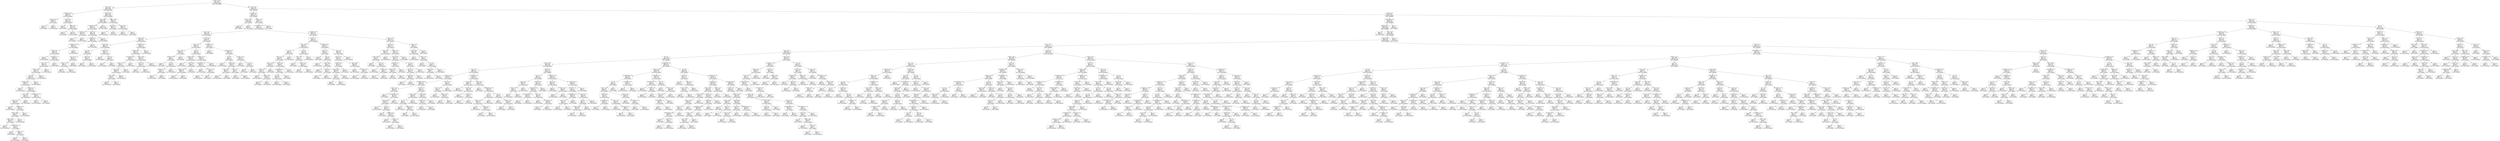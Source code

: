 digraph Tree {
node [shape=box] ;
0 [label="crfRatio <= 33.55\ngini = 0.428\nsamples = 5000\nvalue = [1552, 3448]\nclass = Non-acceptable"] ;
1 [label="qcomp <= 0.05\ngini = 0.015\nsamples = 2899\nvalue = [22, 2877]\nclass = Non-acceptable"] ;
0 -> 1 [labeldistance=2.5, labelangle=45, headlabel="True"] ;
2 [label="rc_lookahead <= 20.5\ngini = 0.292\nsamples = 62\nvalue = [11, 51]\nclass = Non-acceptable"] ;
1 -> 2 ;
3 [label="no_mbtree <= 0.5\ngini = 0.278\nsamples = 6\nvalue = [5, 1]\nclass = Acceptable"] ;
2 -> 3 ;
4 [label="gini = 0.0\nsamples = 5\nvalue = [5, 0]\nclass = Acceptable"] ;
3 -> 4 ;
5 [label="gini = 0.0\nsamples = 1\nvalue = [0, 1]\nclass = Non-acceptable"] ;
3 -> 5 ;
6 [label="keyint <= 150.0\ngini = 0.191\nsamples = 56\nvalue = [6, 50]\nclass = Non-acceptable"] ;
2 -> 6 ;
7 [label="gini = 0.0\nsamples = 3\nvalue = [3, 0]\nclass = Acceptable"] ;
6 -> 7 ;
8 [label="ipratio <= 0.55\ngini = 0.107\nsamples = 53\nvalue = [3, 50]\nclass = Non-acceptable"] ;
6 -> 8 ;
9 [label="gini = 0.0\nsamples = 3\nvalue = [3, 0]\nclass = Acceptable"] ;
8 -> 9 ;
10 [label="gini = 0.0\nsamples = 50\nvalue = [0, 50]\nclass = Non-acceptable"] ;
8 -> 10 ;
11 [label="crfRatio <= 29.75\ngini = 0.008\nsamples = 2837\nvalue = [11, 2826]\nclass = Non-acceptable"] ;
1 -> 11 ;
12 [label="ipratio <= 0.05\ngini = 0.005\nsamples = 2827\nvalue = [7, 2820]\nclass = Non-acceptable"] ;
11 -> 12 ;
13 [label="rc_lookahead <= 20.5\ngini = 0.19\nsamples = 66\nvalue = [7, 59]\nclass = Non-acceptable"] ;
12 -> 13 ;
14 [label="no_mbtree <= 0.5\ngini = 0.444\nsamples = 3\nvalue = [2, 1]\nclass = Acceptable"] ;
13 -> 14 ;
15 [label="gini = 0.0\nsamples = 2\nvalue = [2, 0]\nclass = Acceptable"] ;
14 -> 15 ;
16 [label="gini = 0.0\nsamples = 1\nvalue = [0, 1]\nclass = Non-acceptable"] ;
14 -> 16 ;
17 [label="no_asm <= 0.5\ngini = 0.146\nsamples = 63\nvalue = [5, 58]\nclass = Non-acceptable"] ;
13 -> 17 ;
18 [label="no_mbtree <= 0.5\ngini = 0.201\nsamples = 44\nvalue = [5, 39]\nclass = Non-acceptable"] ;
17 -> 18 ;
19 [label="rc_lookahead <= 124.0\ngini = 0.251\nsamples = 34\nvalue = [5, 29]\nclass = Non-acceptable"] ;
18 -> 19 ;
20 [label="bframes <= 2.0\ngini = 0.285\nsamples = 29\nvalue = [5, 24]\nclass = Non-acceptable"] ;
19 -> 20 ;
21 [label="gini = 0.0\nsamples = 3\nvalue = [0, 3]\nclass = Non-acceptable"] ;
20 -> 21 ;
22 [label="aq_strength <= 1.5\ngini = 0.311\nsamples = 26\nvalue = [5, 21]\nclass = Non-acceptable"] ;
20 -> 22 ;
23 [label="b_bias <= 50.0\ngini = 0.34\nsamples = 23\nvalue = [5, 18]\nclass = Non-acceptable"] ;
22 -> 23 ;
24 [label="bframes <= 14.0\ngini = 0.375\nsamples = 20\nvalue = [5, 15]\nclass = Non-acceptable"] ;
23 -> 24 ;
25 [label="ref <= 6.0\ngini = 0.401\nsamples = 18\nvalue = [5, 13]\nclass = Non-acceptable"] ;
24 -> 25 ;
26 [label="qpSetting <= 11.5\ngini = 0.43\nsamples = 16\nvalue = [5, 11]\nclass = Non-acceptable"] ;
25 -> 26 ;
27 [label="gini = 0.0\nsamples = 1\nvalue = [0, 1]\nclass = Non-acceptable"] ;
26 -> 27 ;
28 [label="no_scenecut <= 0.5\ngini = 0.444\nsamples = 15\nvalue = [5, 10]\nclass = Non-acceptable"] ;
26 -> 28 ;
29 [label="keyint <= 625.0\ngini = 0.48\nsamples = 10\nvalue = [4, 6]\nclass = Non-acceptable"] ;
28 -> 29 ;
30 [label="scenecut <= 20.5\ngini = 0.494\nsamples = 9\nvalue = [4, 5]\nclass = Non-acceptable"] ;
29 -> 30 ;
31 [label="gini = 0.0\nsamples = 1\nvalue = [0, 1]\nclass = Non-acceptable"] ;
30 -> 31 ;
32 [label="qpSetting <= 37.0\ngini = 0.5\nsamples = 8\nvalue = [4, 4]\nclass = Acceptable"] ;
30 -> 32 ;
33 [label="Threads <= 66.0\ngini = 0.49\nsamples = 7\nvalue = [4, 3]\nclass = Acceptable"] ;
32 -> 33 ;
34 [label="crfRatio <= 16.5\ngini = 0.444\nsamples = 6\nvalue = [4, 2]\nclass = Acceptable"] ;
33 -> 34 ;
35 [label="gini = 0.0\nsamples = 1\nvalue = [0, 1]\nclass = Non-acceptable"] ;
34 -> 35 ;
36 [label="ManualThreads <= 0.5\ngini = 0.32\nsamples = 5\nvalue = [4, 1]\nclass = Acceptable"] ;
34 -> 36 ;
37 [label="gini = 0.0\nsamples = 3\nvalue = [3, 0]\nclass = Acceptable"] ;
36 -> 37 ;
38 [label="no_cabac <= 0.5\ngini = 0.5\nsamples = 2\nvalue = [1, 1]\nclass = Acceptable"] ;
36 -> 38 ;
39 [label="gini = 0.0\nsamples = 1\nvalue = [0, 1]\nclass = Non-acceptable"] ;
38 -> 39 ;
40 [label="gini = 0.0\nsamples = 1\nvalue = [1, 0]\nclass = Acceptable"] ;
38 -> 40 ;
41 [label="gini = 0.0\nsamples = 1\nvalue = [0, 1]\nclass = Non-acceptable"] ;
33 -> 41 ;
42 [label="gini = 0.0\nsamples = 1\nvalue = [0, 1]\nclass = Non-acceptable"] ;
32 -> 42 ;
43 [label="gini = 0.0\nsamples = 1\nvalue = [0, 1]\nclass = Non-acceptable"] ;
29 -> 43 ;
44 [label="ManualThreads <= 0.5\ngini = 0.32\nsamples = 5\nvalue = [1, 4]\nclass = Non-acceptable"] ;
28 -> 44 ;
45 [label="gini = 0.0\nsamples = 3\nvalue = [0, 3]\nclass = Non-acceptable"] ;
44 -> 45 ;
46 [label="gini = 0.5\nsamples = 2\nvalue = [1, 1]\nclass = Acceptable"] ;
44 -> 46 ;
47 [label="gini = 0.0\nsamples = 2\nvalue = [0, 2]\nclass = Non-acceptable"] ;
25 -> 47 ;
48 [label="gini = 0.0\nsamples = 2\nvalue = [0, 2]\nclass = Non-acceptable"] ;
24 -> 48 ;
49 [label="gini = 0.0\nsamples = 3\nvalue = [0, 3]\nclass = Non-acceptable"] ;
23 -> 49 ;
50 [label="gini = 0.0\nsamples = 3\nvalue = [0, 3]\nclass = Non-acceptable"] ;
22 -> 50 ;
51 [label="gini = 0.0\nsamples = 5\nvalue = [0, 5]\nclass = Non-acceptable"] ;
19 -> 51 ;
52 [label="gini = 0.0\nsamples = 10\nvalue = [0, 10]\nclass = Non-acceptable"] ;
18 -> 52 ;
53 [label="gini = 0.0\nsamples = 19\nvalue = [0, 19]\nclass = Non-acceptable"] ;
17 -> 53 ;
54 [label="gini = 0.0\nsamples = 2761\nvalue = [0, 2761]\nclass = Non-acceptable"] ;
12 -> 54 ;
55 [label="crfRatio <= 30.95\ngini = 0.48\nsamples = 10\nvalue = [4, 6]\nclass = Non-acceptable"] ;
11 -> 55 ;
56 [label="bframes <= 5.0\ngini = 0.375\nsamples = 4\nvalue = [3, 1]\nclass = Acceptable"] ;
55 -> 56 ;
57 [label="gini = 0.0\nsamples = 1\nvalue = [0, 1]\nclass = Non-acceptable"] ;
56 -> 57 ;
58 [label="gini = 0.0\nsamples = 3\nvalue = [3, 0]\nclass = Acceptable"] ;
56 -> 58 ;
59 [label="b_bias <= 47.5\ngini = 0.278\nsamples = 6\nvalue = [1, 5]\nclass = Non-acceptable"] ;
55 -> 59 ;
60 [label="gini = 0.0\nsamples = 5\nvalue = [0, 5]\nclass = Non-acceptable"] ;
59 -> 60 ;
61 [label="gini = 0.0\nsamples = 1\nvalue = [1, 0]\nclass = Acceptable"] ;
59 -> 61 ;
62 [label="qcomp <= 0.75\ngini = 0.396\nsamples = 2101\nvalue = [1530, 571]\nclass = Acceptable"] ;
0 -> 62 [labeldistance=2.5, labelangle=-45, headlabel="False"] ;
63 [label="no_mbtree <= 0.5\ngini = 0.127\nsamples = 1070\nvalue = [997, 73]\nclass = Acceptable"] ;
62 -> 63 ;
64 [label="Threads <= 122.0\ngini = 0.002\nsamples = 926\nvalue = [925, 1]\nclass = Acceptable"] ;
63 -> 64 ;
65 [label="gini = 0.0\nsamples = 925\nvalue = [925, 0]\nclass = Acceptable"] ;
64 -> 65 ;
66 [label="gini = 0.0\nsamples = 1\nvalue = [0, 1]\nclass = Non-acceptable"] ;
64 -> 66 ;
67 [label="crfRatio <= 40.5\ngini = 0.5\nsamples = 144\nvalue = [72, 72]\nclass = Acceptable"] ;
63 -> 67 ;
68 [label="rc_lookahead <= 125.5\ngini = 0.5\nsamples = 141\nvalue = [69, 72]\nclass = Non-acceptable"] ;
67 -> 68 ;
69 [label="ipratio <= 1.05\ngini = 0.489\nsamples = 68\nvalue = [29, 39]\nclass = Non-acceptable"] ;
68 -> 69 ;
70 [label="scenecut <= 50.5\ngini = 0.438\nsamples = 37\nvalue = [12, 25]\nclass = Non-acceptable"] ;
69 -> 70 ;
71 [label="Threads <= 64.5\ngini = 0.495\nsamples = 20\nvalue = [9, 11]\nclass = Non-acceptable"] ;
70 -> 71 ;
72 [label="ref <= 4.5\ngini = 0.48\nsamples = 10\nvalue = [6, 4]\nclass = Acceptable"] ;
71 -> 72 ;
73 [label="b_bias <= 17.0\ngini = 0.278\nsamples = 6\nvalue = [5, 1]\nclass = Acceptable"] ;
72 -> 73 ;
74 [label="bframes <= 13.0\ngini = 0.5\nsamples = 2\nvalue = [1, 1]\nclass = Acceptable"] ;
73 -> 74 ;
75 [label="gini = 0.0\nsamples = 1\nvalue = [1, 0]\nclass = Acceptable"] ;
74 -> 75 ;
76 [label="gini = 0.0\nsamples = 1\nvalue = [0, 1]\nclass = Non-acceptable"] ;
74 -> 76 ;
77 [label="gini = 0.0\nsamples = 4\nvalue = [4, 0]\nclass = Acceptable"] ;
73 -> 77 ;
78 [label="b_bias <= 17.0\ngini = 0.375\nsamples = 4\nvalue = [1, 3]\nclass = Non-acceptable"] ;
72 -> 78 ;
79 [label="gini = 0.0\nsamples = 1\nvalue = [1, 0]\nclass = Acceptable"] ;
78 -> 79 ;
80 [label="gini = 0.0\nsamples = 3\nvalue = [0, 3]\nclass = Non-acceptable"] ;
78 -> 80 ;
81 [label="bframes <= 13.0\ngini = 0.42\nsamples = 10\nvalue = [3, 7]\nclass = Non-acceptable"] ;
71 -> 81 ;
82 [label="gini = 0.0\nsamples = 6\nvalue = [0, 6]\nclass = Non-acceptable"] ;
81 -> 82 ;
83 [label="ref <= 4.5\ngini = 0.375\nsamples = 4\nvalue = [3, 1]\nclass = Acceptable"] ;
81 -> 83 ;
84 [label="gini = 0.0\nsamples = 1\nvalue = [0, 1]\nclass = Non-acceptable"] ;
83 -> 84 ;
85 [label="gini = 0.0\nsamples = 3\nvalue = [3, 0]\nclass = Acceptable"] ;
83 -> 85 ;
86 [label="qpSetting <= 25.5\ngini = 0.291\nsamples = 17\nvalue = [3, 14]\nclass = Non-acceptable"] ;
70 -> 86 ;
87 [label="Threads <= 64.5\ngini = 0.375\nsamples = 12\nvalue = [3, 9]\nclass = Non-acceptable"] ;
86 -> 87 ;
88 [label="aq_strength <= 1.05\ngini = 0.48\nsamples = 5\nvalue = [2, 3]\nclass = Non-acceptable"] ;
87 -> 88 ;
89 [label="bframes <= 13.0\ngini = 0.5\nsamples = 4\nvalue = [2, 2]\nclass = Acceptable"] ;
88 -> 89 ;
90 [label="b_bias <= 17.0\ngini = 0.444\nsamples = 3\nvalue = [1, 2]\nclass = Non-acceptable"] ;
89 -> 90 ;
91 [label="keyint <= 500.5\ngini = 0.5\nsamples = 2\nvalue = [1, 1]\nclass = Acceptable"] ;
90 -> 91 ;
92 [label="gini = 0.0\nsamples = 1\nvalue = [0, 1]\nclass = Non-acceptable"] ;
91 -> 92 ;
93 [label="gini = 0.0\nsamples = 1\nvalue = [1, 0]\nclass = Acceptable"] ;
91 -> 93 ;
94 [label="gini = 0.0\nsamples = 1\nvalue = [0, 1]\nclass = Non-acceptable"] ;
90 -> 94 ;
95 [label="gini = 0.0\nsamples = 1\nvalue = [1, 0]\nclass = Acceptable"] ;
89 -> 95 ;
96 [label="gini = 0.0\nsamples = 1\nvalue = [0, 1]\nclass = Non-acceptable"] ;
88 -> 96 ;
97 [label="keyint <= 500.5\ngini = 0.245\nsamples = 7\nvalue = [1, 6]\nclass = Non-acceptable"] ;
87 -> 97 ;
98 [label="b_bias <= 17.0\ngini = 0.444\nsamples = 3\nvalue = [1, 2]\nclass = Non-acceptable"] ;
97 -> 98 ;
99 [label="gini = 0.0\nsamples = 1\nvalue = [1, 0]\nclass = Acceptable"] ;
98 -> 99 ;
100 [label="gini = 0.0\nsamples = 2\nvalue = [0, 2]\nclass = Non-acceptable"] ;
98 -> 100 ;
101 [label="gini = 0.0\nsamples = 4\nvalue = [0, 4]\nclass = Non-acceptable"] ;
97 -> 101 ;
102 [label="gini = 0.0\nsamples = 5\nvalue = [0, 5]\nclass = Non-acceptable"] ;
86 -> 102 ;
103 [label="scenecut <= 50.5\ngini = 0.495\nsamples = 31\nvalue = [17, 14]\nclass = Acceptable"] ;
69 -> 103 ;
104 [label="b_bias <= 17.0\ngini = 0.484\nsamples = 17\nvalue = [7, 10]\nclass = Non-acceptable"] ;
103 -> 104 ;
105 [label="keyint <= 500.5\ngini = 0.444\nsamples = 6\nvalue = [4, 2]\nclass = Acceptable"] ;
104 -> 105 ;
106 [label="qpSetting <= 25.5\ngini = 0.5\nsamples = 4\nvalue = [2, 2]\nclass = Acceptable"] ;
105 -> 106 ;
107 [label="gini = 0.0\nsamples = 1\nvalue = [1, 0]\nclass = Acceptable"] ;
106 -> 107 ;
108 [label="ref <= 4.5\ngini = 0.444\nsamples = 3\nvalue = [1, 2]\nclass = Non-acceptable"] ;
106 -> 108 ;
109 [label="bframes <= 13.0\ngini = 0.5\nsamples = 2\nvalue = [1, 1]\nclass = Acceptable"] ;
108 -> 109 ;
110 [label="gini = 0.0\nsamples = 1\nvalue = [0, 1]\nclass = Non-acceptable"] ;
109 -> 110 ;
111 [label="gini = 0.0\nsamples = 1\nvalue = [1, 0]\nclass = Acceptable"] ;
109 -> 111 ;
112 [label="gini = 0.0\nsamples = 1\nvalue = [0, 1]\nclass = Non-acceptable"] ;
108 -> 112 ;
113 [label="gini = 0.0\nsamples = 2\nvalue = [2, 0]\nclass = Acceptable"] ;
105 -> 113 ;
114 [label="ref <= 4.5\ngini = 0.397\nsamples = 11\nvalue = [3, 8]\nclass = Non-acceptable"] ;
104 -> 114 ;
115 [label="qpSetting <= 25.5\ngini = 0.444\nsamples = 6\nvalue = [2, 4]\nclass = Non-acceptable"] ;
114 -> 115 ;
116 [label="gini = 0.0\nsamples = 2\nvalue = [0, 2]\nclass = Non-acceptable"] ;
115 -> 116 ;
117 [label="keyint <= 500.5\ngini = 0.5\nsamples = 4\nvalue = [2, 2]\nclass = Acceptable"] ;
115 -> 117 ;
118 [label="bframes <= 13.0\ngini = 0.444\nsamples = 3\nvalue = [1, 2]\nclass = Non-acceptable"] ;
117 -> 118 ;
119 [label="gini = 0.0\nsamples = 2\nvalue = [0, 2]\nclass = Non-acceptable"] ;
118 -> 119 ;
120 [label="gini = 0.0\nsamples = 1\nvalue = [1, 0]\nclass = Acceptable"] ;
118 -> 120 ;
121 [label="gini = 0.0\nsamples = 1\nvalue = [1, 0]\nclass = Acceptable"] ;
117 -> 121 ;
122 [label="qpSetting <= 25.5\ngini = 0.32\nsamples = 5\nvalue = [1, 4]\nclass = Non-acceptable"] ;
114 -> 122 ;
123 [label="aq_strength <= 1.05\ngini = 0.444\nsamples = 3\nvalue = [1, 2]\nclass = Non-acceptable"] ;
122 -> 123 ;
124 [label="gini = 0.0\nsamples = 1\nvalue = [0, 1]\nclass = Non-acceptable"] ;
123 -> 124 ;
125 [label="bframes <= 13.0\ngini = 0.5\nsamples = 2\nvalue = [1, 1]\nclass = Acceptable"] ;
123 -> 125 ;
126 [label="gini = 0.0\nsamples = 1\nvalue = [0, 1]\nclass = Non-acceptable"] ;
125 -> 126 ;
127 [label="gini = 0.0\nsamples = 1\nvalue = [1, 0]\nclass = Acceptable"] ;
125 -> 127 ;
128 [label="gini = 0.0\nsamples = 2\nvalue = [0, 2]\nclass = Non-acceptable"] ;
122 -> 128 ;
129 [label="aq_strength <= 1.05\ngini = 0.408\nsamples = 14\nvalue = [10, 4]\nclass = Acceptable"] ;
103 -> 129 ;
130 [label="gini = 0.0\nsamples = 4\nvalue = [4, 0]\nclass = Acceptable"] ;
129 -> 130 ;
131 [label="qpSetting <= 25.5\ngini = 0.48\nsamples = 10\nvalue = [6, 4]\nclass = Acceptable"] ;
129 -> 131 ;
132 [label="ref <= 4.5\ngini = 0.5\nsamples = 6\nvalue = [3, 3]\nclass = Acceptable"] ;
131 -> 132 ;
133 [label="gini = 0.0\nsamples = 1\nvalue = [0, 1]\nclass = Non-acceptable"] ;
132 -> 133 ;
134 [label="Threads <= 64.5\ngini = 0.48\nsamples = 5\nvalue = [3, 2]\nclass = Acceptable"] ;
132 -> 134 ;
135 [label="b_bias <= 17.0\ngini = 0.444\nsamples = 3\nvalue = [2, 1]\nclass = Acceptable"] ;
134 -> 135 ;
136 [label="gini = 0.0\nsamples = 1\nvalue = [0, 1]\nclass = Non-acceptable"] ;
135 -> 136 ;
137 [label="gini = 0.0\nsamples = 2\nvalue = [2, 0]\nclass = Acceptable"] ;
135 -> 137 ;
138 [label="b_bias <= 17.0\ngini = 0.5\nsamples = 2\nvalue = [1, 1]\nclass = Acceptable"] ;
134 -> 138 ;
139 [label="gini = 0.0\nsamples = 1\nvalue = [1, 0]\nclass = Acceptable"] ;
138 -> 139 ;
140 [label="gini = 0.0\nsamples = 1\nvalue = [0, 1]\nclass = Non-acceptable"] ;
138 -> 140 ;
141 [label="bframes <= 13.0\ngini = 0.375\nsamples = 4\nvalue = [3, 1]\nclass = Acceptable"] ;
131 -> 141 ;
142 [label="gini = 0.0\nsamples = 1\nvalue = [1, 0]\nclass = Acceptable"] ;
141 -> 142 ;
143 [label="ref <= 4.5\ngini = 0.444\nsamples = 3\nvalue = [2, 1]\nclass = Acceptable"] ;
141 -> 143 ;
144 [label="gini = 0.0\nsamples = 1\nvalue = [1, 0]\nclass = Acceptable"] ;
143 -> 144 ;
145 [label="gini = 0.5\nsamples = 2\nvalue = [1, 1]\nclass = Acceptable"] ;
143 -> 145 ;
146 [label="aq_strength <= 1.05\ngini = 0.495\nsamples = 73\nvalue = [40, 33]\nclass = Acceptable"] ;
68 -> 146 ;
147 [label="bframes <= 15.5\ngini = 0.5\nsamples = 39\nvalue = [19, 20]\nclass = Non-acceptable"] ;
146 -> 147 ;
148 [label="keyint <= 500.5\ngini = 0.483\nsamples = 22\nvalue = [9, 13]\nclass = Non-acceptable"] ;
147 -> 148 ;
149 [label="ref <= 6.5\ngini = 0.5\nsamples = 14\nvalue = [7, 7]\nclass = Acceptable"] ;
148 -> 149 ;
150 [label="b_bias <= 17.0\ngini = 0.497\nsamples = 13\nvalue = [7, 6]\nclass = Acceptable"] ;
149 -> 150 ;
151 [label="scenecut <= 50.5\ngini = 0.444\nsamples = 6\nvalue = [4, 2]\nclass = Acceptable"] ;
150 -> 151 ;
152 [label="ipratio <= 1.05\ngini = 0.5\nsamples = 4\nvalue = [2, 2]\nclass = Acceptable"] ;
151 -> 152 ;
153 [label="gini = 0.0\nsamples = 1\nvalue = [0, 1]\nclass = Non-acceptable"] ;
152 -> 153 ;
154 [label="Threads <= 64.5\ngini = 0.444\nsamples = 3\nvalue = [2, 1]\nclass = Acceptable"] ;
152 -> 154 ;
155 [label="gini = 0.0\nsamples = 1\nvalue = [1, 0]\nclass = Acceptable"] ;
154 -> 155 ;
156 [label="gini = 0.5\nsamples = 2\nvalue = [1, 1]\nclass = Acceptable"] ;
154 -> 156 ;
157 [label="gini = 0.0\nsamples = 2\nvalue = [2, 0]\nclass = Acceptable"] ;
151 -> 157 ;
158 [label="scenecut <= 50.5\ngini = 0.49\nsamples = 7\nvalue = [3, 4]\nclass = Non-acceptable"] ;
150 -> 158 ;
159 [label="qpSetting <= 25.5\ngini = 0.48\nsamples = 5\nvalue = [3, 2]\nclass = Acceptable"] ;
158 -> 159 ;
160 [label="ref <= 4.5\ngini = 0.444\nsamples = 3\nvalue = [1, 2]\nclass = Non-acceptable"] ;
159 -> 160 ;
161 [label="gini = 0.0\nsamples = 1\nvalue = [0, 1]\nclass = Non-acceptable"] ;
160 -> 161 ;
162 [label="gini = 0.5\nsamples = 2\nvalue = [1, 1]\nclass = Acceptable"] ;
160 -> 162 ;
163 [label="gini = 0.0\nsamples = 2\nvalue = [2, 0]\nclass = Acceptable"] ;
159 -> 163 ;
164 [label="gini = 0.0\nsamples = 2\nvalue = [0, 2]\nclass = Non-acceptable"] ;
158 -> 164 ;
165 [label="gini = 0.0\nsamples = 1\nvalue = [0, 1]\nclass = Non-acceptable"] ;
149 -> 165 ;
166 [label="ref <= 4.5\ngini = 0.375\nsamples = 8\nvalue = [2, 6]\nclass = Non-acceptable"] ;
148 -> 166 ;
167 [label="ipratio <= 1.05\ngini = 0.5\nsamples = 4\nvalue = [2, 2]\nclass = Acceptable"] ;
166 -> 167 ;
168 [label="gini = 0.0\nsamples = 1\nvalue = [1, 0]\nclass = Acceptable"] ;
167 -> 168 ;
169 [label="scenecut <= 50.5\ngini = 0.444\nsamples = 3\nvalue = [1, 2]\nclass = Non-acceptable"] ;
167 -> 169 ;
170 [label="gini = 0.0\nsamples = 1\nvalue = [1, 0]\nclass = Acceptable"] ;
169 -> 170 ;
171 [label="gini = 0.0\nsamples = 2\nvalue = [0, 2]\nclass = Non-acceptable"] ;
169 -> 171 ;
172 [label="gini = 0.0\nsamples = 4\nvalue = [0, 4]\nclass = Non-acceptable"] ;
166 -> 172 ;
173 [label="qpSetting <= 25.5\ngini = 0.484\nsamples = 17\nvalue = [10, 7]\nclass = Acceptable"] ;
147 -> 173 ;
174 [label="b_bias <= 17.0\ngini = 0.375\nsamples = 8\nvalue = [6, 2]\nclass = Acceptable"] ;
173 -> 174 ;
175 [label="gini = 0.0\nsamples = 3\nvalue = [3, 0]\nclass = Acceptable"] ;
174 -> 175 ;
176 [label="ref <= 4.5\ngini = 0.48\nsamples = 5\nvalue = [3, 2]\nclass = Acceptable"] ;
174 -> 176 ;
177 [label="gini = 0.0\nsamples = 1\nvalue = [0, 1]\nclass = Non-acceptable"] ;
176 -> 177 ;
178 [label="keyint <= 500.5\ngini = 0.375\nsamples = 4\nvalue = [3, 1]\nclass = Acceptable"] ;
176 -> 178 ;
179 [label="gini = 0.0\nsamples = 2\nvalue = [2, 0]\nclass = Acceptable"] ;
178 -> 179 ;
180 [label="ipratio <= 1.05\ngini = 0.5\nsamples = 2\nvalue = [1, 1]\nclass = Acceptable"] ;
178 -> 180 ;
181 [label="gini = 0.0\nsamples = 1\nvalue = [1, 0]\nclass = Acceptable"] ;
180 -> 181 ;
182 [label="gini = 0.0\nsamples = 1\nvalue = [0, 1]\nclass = Non-acceptable"] ;
180 -> 182 ;
183 [label="b_bias <= 17.0\ngini = 0.494\nsamples = 9\nvalue = [4, 5]\nclass = Non-acceptable"] ;
173 -> 183 ;
184 [label="ipratio <= 1.05\ngini = 0.49\nsamples = 7\nvalue = [4, 3]\nclass = Acceptable"] ;
183 -> 184 ;
185 [label="scenecut <= 50.5\ngini = 0.375\nsamples = 4\nvalue = [3, 1]\nclass = Acceptable"] ;
184 -> 185 ;
186 [label="keyint <= 500.5\ngini = 0.444\nsamples = 3\nvalue = [2, 1]\nclass = Acceptable"] ;
185 -> 186 ;
187 [label="ref <= 4.5\ngini = 0.5\nsamples = 2\nvalue = [1, 1]\nclass = Acceptable"] ;
186 -> 187 ;
188 [label="gini = 0.0\nsamples = 1\nvalue = [1, 0]\nclass = Acceptable"] ;
187 -> 188 ;
189 [label="gini = 0.0\nsamples = 1\nvalue = [0, 1]\nclass = Non-acceptable"] ;
187 -> 189 ;
190 [label="gini = 0.0\nsamples = 1\nvalue = [1, 0]\nclass = Acceptable"] ;
186 -> 190 ;
191 [label="gini = 0.0\nsamples = 1\nvalue = [1, 0]\nclass = Acceptable"] ;
185 -> 191 ;
192 [label="keyint <= 500.5\ngini = 0.444\nsamples = 3\nvalue = [1, 2]\nclass = Non-acceptable"] ;
184 -> 192 ;
193 [label="gini = 0.0\nsamples = 1\nvalue = [0, 1]\nclass = Non-acceptable"] ;
192 -> 193 ;
194 [label="Threads <= 64.5\ngini = 0.5\nsamples = 2\nvalue = [1, 1]\nclass = Acceptable"] ;
192 -> 194 ;
195 [label="gini = 0.0\nsamples = 1\nvalue = [0, 1]\nclass = Non-acceptable"] ;
194 -> 195 ;
196 [label="gini = 0.0\nsamples = 1\nvalue = [1, 0]\nclass = Acceptable"] ;
194 -> 196 ;
197 [label="gini = 0.0\nsamples = 2\nvalue = [0, 2]\nclass = Non-acceptable"] ;
183 -> 197 ;
198 [label="scenecut <= 50.5\ngini = 0.472\nsamples = 34\nvalue = [21, 13]\nclass = Acceptable"] ;
146 -> 198 ;
199 [label="b_bias <= 17.0\ngini = 0.434\nsamples = 22\nvalue = [15, 7]\nclass = Acceptable"] ;
198 -> 199 ;
200 [label="ipratio <= 1.05\ngini = 0.49\nsamples = 7\nvalue = [3, 4]\nclass = Non-acceptable"] ;
199 -> 200 ;
201 [label="keyint <= 500.5\ngini = 0.48\nsamples = 5\nvalue = [3, 2]\nclass = Acceptable"] ;
200 -> 201 ;
202 [label="gini = 0.0\nsamples = 2\nvalue = [2, 0]\nclass = Acceptable"] ;
201 -> 202 ;
203 [label="ref <= 4.5\ngini = 0.444\nsamples = 3\nvalue = [1, 2]\nclass = Non-acceptable"] ;
201 -> 203 ;
204 [label="gini = 0.0\nsamples = 1\nvalue = [0, 1]\nclass = Non-acceptable"] ;
203 -> 204 ;
205 [label="bframes <= 13.0\ngini = 0.5\nsamples = 2\nvalue = [1, 1]\nclass = Acceptable"] ;
203 -> 205 ;
206 [label="gini = 0.0\nsamples = 1\nvalue = [0, 1]\nclass = Non-acceptable"] ;
205 -> 206 ;
207 [label="gini = 0.0\nsamples = 1\nvalue = [1, 0]\nclass = Acceptable"] ;
205 -> 207 ;
208 [label="gini = 0.0\nsamples = 2\nvalue = [0, 2]\nclass = Non-acceptable"] ;
200 -> 208 ;
209 [label="Threads <= 64.5\ngini = 0.32\nsamples = 15\nvalue = [12, 3]\nclass = Acceptable"] ;
199 -> 209 ;
210 [label="keyint <= 500.5\ngini = 0.42\nsamples = 10\nvalue = [7, 3]\nclass = Acceptable"] ;
209 -> 210 ;
211 [label="qpSetting <= 25.5\ngini = 0.32\nsamples = 5\nvalue = [4, 1]\nclass = Acceptable"] ;
210 -> 211 ;
212 [label="bframes <= 13.0\ngini = 0.444\nsamples = 3\nvalue = [2, 1]\nclass = Acceptable"] ;
211 -> 212 ;
213 [label="gini = 0.0\nsamples = 1\nvalue = [1, 0]\nclass = Acceptable"] ;
212 -> 213 ;
214 [label="gini = 0.5\nsamples = 2\nvalue = [1, 1]\nclass = Acceptable"] ;
212 -> 214 ;
215 [label="gini = 0.0\nsamples = 2\nvalue = [2, 0]\nclass = Acceptable"] ;
211 -> 215 ;
216 [label="ref <= 4.5\ngini = 0.48\nsamples = 5\nvalue = [3, 2]\nclass = Acceptable"] ;
210 -> 216 ;
217 [label="ipratio <= 1.05\ngini = 0.375\nsamples = 4\nvalue = [3, 1]\nclass = Acceptable"] ;
216 -> 217 ;
218 [label="bframes <= 13.0\ngini = 0.444\nsamples = 3\nvalue = [2, 1]\nclass = Acceptable"] ;
217 -> 218 ;
219 [label="gini = 0.5\nsamples = 2\nvalue = [1, 1]\nclass = Acceptable"] ;
218 -> 219 ;
220 [label="gini = 0.0\nsamples = 1\nvalue = [1, 0]\nclass = Acceptable"] ;
218 -> 220 ;
221 [label="gini = 0.0\nsamples = 1\nvalue = [1, 0]\nclass = Acceptable"] ;
217 -> 221 ;
222 [label="gini = 0.0\nsamples = 1\nvalue = [0, 1]\nclass = Non-acceptable"] ;
216 -> 222 ;
223 [label="gini = 0.0\nsamples = 5\nvalue = [5, 0]\nclass = Acceptable"] ;
209 -> 223 ;
224 [label="ipratio <= 1.05\ngini = 0.5\nsamples = 12\nvalue = [6, 6]\nclass = Acceptable"] ;
198 -> 224 ;
225 [label="keyint <= 500.5\ngini = 0.444\nsamples = 9\nvalue = [3, 6]\nclass = Non-acceptable"] ;
224 -> 225 ;
226 [label="gini = 0.0\nsamples = 3\nvalue = [0, 3]\nclass = Non-acceptable"] ;
225 -> 226 ;
227 [label="b_bias <= 17.0\ngini = 0.5\nsamples = 6\nvalue = [3, 3]\nclass = Acceptable"] ;
225 -> 227 ;
228 [label="gini = 0.0\nsamples = 2\nvalue = [2, 0]\nclass = Acceptable"] ;
227 -> 228 ;
229 [label="ref <= 4.5\ngini = 0.375\nsamples = 4\nvalue = [1, 3]\nclass = Non-acceptable"] ;
227 -> 229 ;
230 [label="Threads <= 64.5\ngini = 0.5\nsamples = 2\nvalue = [1, 1]\nclass = Acceptable"] ;
229 -> 230 ;
231 [label="gini = 0.0\nsamples = 1\nvalue = [0, 1]\nclass = Non-acceptable"] ;
230 -> 231 ;
232 [label="gini = 0.0\nsamples = 1\nvalue = [1, 0]\nclass = Acceptable"] ;
230 -> 232 ;
233 [label="gini = 0.0\nsamples = 2\nvalue = [0, 2]\nclass = Non-acceptable"] ;
229 -> 233 ;
234 [label="gini = 0.0\nsamples = 3\nvalue = [3, 0]\nclass = Acceptable"] ;
224 -> 234 ;
235 [label="gini = 0.0\nsamples = 3\nvalue = [3, 0]\nclass = Acceptable"] ;
67 -> 235 ;
236 [label="no_mbtree <= 0.5\ngini = 0.499\nsamples = 1031\nvalue = [533, 498]\nclass = Acceptable"] ;
62 -> 236 ;
237 [label="rc_lookahead <= 195.0\ngini = 0.498\nsamples = 870\nvalue = [464, 406]\nclass = Acceptable"] ;
236 -> 237 ;
238 [label="qpSetting <= 11.5\ngini = 0.498\nsamples = 864\nvalue = [458, 406]\nclass = Acceptable"] ;
237 -> 238 ;
239 [label="gini = 0.0\nsamples = 3\nvalue = [0, 3]\nclass = Non-acceptable"] ;
238 -> 239 ;
240 [label="qcomp <= 0.85\ngini = 0.498\nsamples = 861\nvalue = [458, 403]\nclass = Acceptable"] ;
238 -> 240 ;
241 [label="qpSetting <= 33.0\ngini = 0.498\nsamples = 857\nvalue = [454, 403]\nclass = Acceptable"] ;
240 -> 241 ;
242 [label="keyint <= 500.5\ngini = 0.5\nsamples = 452\nvalue = [228, 224]\nclass = Acceptable"] ;
241 -> 242 ;
243 [label="no_asm <= 0.5\ngini = 0.496\nsamples = 238\nvalue = [130, 108]\nclass = Acceptable"] ;
242 -> 243 ;
244 [label="ref <= 4.5\ngini = 0.499\nsamples = 199\nvalue = [103, 96]\nclass = Acceptable"] ;
243 -> 244 ;
245 [label="scenecut <= 50.5\ngini = 0.498\nsamples = 98\nvalue = [46, 52]\nclass = Non-acceptable"] ;
244 -> 245 ;
246 [label="b_bias <= 17.0\ngini = 0.48\nsamples = 50\nvalue = [20, 30]\nclass = Non-acceptable"] ;
245 -> 246 ;
247 [label="no_scenecut <= 0.5\ngini = 0.499\nsamples = 27\nvalue = [14, 13]\nclass = Acceptable"] ;
246 -> 247 ;
248 [label="rc_lookahead <= 125.5\ngini = 0.465\nsamples = 19\nvalue = [12, 7]\nclass = Acceptable"] ;
247 -> 248 ;
249 [label="ipratio <= 1.05\ngini = 0.346\nsamples = 9\nvalue = [7, 2]\nclass = Acceptable"] ;
248 -> 249 ;
250 [label="gini = 0.0\nsamples = 3\nvalue = [3, 0]\nclass = Acceptable"] ;
249 -> 250 ;
251 [label="ManualThreads <= 0.5\ngini = 0.444\nsamples = 6\nvalue = [4, 2]\nclass = Acceptable"] ;
249 -> 251 ;
252 [label="Threads <= 64.5\ngini = 0.48\nsamples = 5\nvalue = [3, 2]\nclass = Acceptable"] ;
251 -> 252 ;
253 [label="gini = 0.0\nsamples = 1\nvalue = [0, 1]\nclass = Non-acceptable"] ;
252 -> 253 ;
254 [label="qp <= 0.5\ngini = 0.375\nsamples = 4\nvalue = [3, 1]\nclass = Acceptable"] ;
252 -> 254 ;
255 [label="gini = 0.0\nsamples = 1\nvalue = [1, 0]\nclass = Acceptable"] ;
254 -> 255 ;
256 [label="bframes <= 13.0\ngini = 0.444\nsamples = 3\nvalue = [2, 1]\nclass = Acceptable"] ;
254 -> 256 ;
257 [label="gini = 0.0\nsamples = 1\nvalue = [1, 0]\nclass = Acceptable"] ;
256 -> 257 ;
258 [label="no_cabac <= 0.5\ngini = 0.5\nsamples = 2\nvalue = [1, 1]\nclass = Acceptable"] ;
256 -> 258 ;
259 [label="gini = 0.0\nsamples = 1\nvalue = [0, 1]\nclass = Non-acceptable"] ;
258 -> 259 ;
260 [label="gini = 0.0\nsamples = 1\nvalue = [1, 0]\nclass = Acceptable"] ;
258 -> 260 ;
261 [label="gini = 0.0\nsamples = 1\nvalue = [1, 0]\nclass = Acceptable"] ;
251 -> 261 ;
262 [label="ipratio <= 1.05\ngini = 0.5\nsamples = 10\nvalue = [5, 5]\nclass = Acceptable"] ;
248 -> 262 ;
263 [label="Threads <= 64.5\ngini = 0.444\nsamples = 6\nvalue = [2, 4]\nclass = Non-acceptable"] ;
262 -> 263 ;
264 [label="qp <= 0.5\ngini = 0.5\nsamples = 4\nvalue = [2, 2]\nclass = Acceptable"] ;
263 -> 264 ;
265 [label="gini = 0.0\nsamples = 1\nvalue = [0, 1]\nclass = Non-acceptable"] ;
264 -> 265 ;
266 [label="bframes <= 13.0\ngini = 0.444\nsamples = 3\nvalue = [2, 1]\nclass = Acceptable"] ;
264 -> 266 ;
267 [label="gini = 0.0\nsamples = 2\nvalue = [2, 0]\nclass = Acceptable"] ;
266 -> 267 ;
268 [label="gini = 0.0\nsamples = 1\nvalue = [0, 1]\nclass = Non-acceptable"] ;
266 -> 268 ;
269 [label="gini = 0.0\nsamples = 2\nvalue = [0, 2]\nclass = Non-acceptable"] ;
263 -> 269 ;
270 [label="Threads <= 64.5\ngini = 0.375\nsamples = 4\nvalue = [3, 1]\nclass = Acceptable"] ;
262 -> 270 ;
271 [label="bframes <= 13.0\ngini = 0.5\nsamples = 2\nvalue = [1, 1]\nclass = Acceptable"] ;
270 -> 271 ;
272 [label="gini = 0.0\nsamples = 1\nvalue = [0, 1]\nclass = Non-acceptable"] ;
271 -> 272 ;
273 [label="gini = 0.0\nsamples = 1\nvalue = [1, 0]\nclass = Acceptable"] ;
271 -> 273 ;
274 [label="gini = 0.0\nsamples = 2\nvalue = [2, 0]\nclass = Acceptable"] ;
270 -> 274 ;
275 [label="bframes <= 13.0\ngini = 0.375\nsamples = 8\nvalue = [2, 6]\nclass = Non-acceptable"] ;
247 -> 275 ;
276 [label="ipratio <= 1.05\ngini = 0.5\nsamples = 4\nvalue = [2, 2]\nclass = Acceptable"] ;
275 -> 276 ;
277 [label="gini = 0.0\nsamples = 1\nvalue = [0, 1]\nclass = Non-acceptable"] ;
276 -> 277 ;
278 [label="Threads <= 64.5\ngini = 0.444\nsamples = 3\nvalue = [2, 1]\nclass = Acceptable"] ;
276 -> 278 ;
279 [label="gini = 0.5\nsamples = 2\nvalue = [1, 1]\nclass = Acceptable"] ;
278 -> 279 ;
280 [label="gini = 0.0\nsamples = 1\nvalue = [1, 0]\nclass = Acceptable"] ;
278 -> 280 ;
281 [label="gini = 0.0\nsamples = 4\nvalue = [0, 4]\nclass = Non-acceptable"] ;
275 -> 281 ;
282 [label="aq_strength <= 1.05\ngini = 0.386\nsamples = 23\nvalue = [6, 17]\nclass = Non-acceptable"] ;
246 -> 282 ;
283 [label="no_cabac <= 0.5\ngini = 0.153\nsamples = 12\nvalue = [1, 11]\nclass = Non-acceptable"] ;
282 -> 283 ;
284 [label="gini = 0.0\nsamples = 9\nvalue = [0, 9]\nclass = Non-acceptable"] ;
283 -> 284 ;
285 [label="ipratio <= 1.05\ngini = 0.444\nsamples = 3\nvalue = [1, 2]\nclass = Non-acceptable"] ;
283 -> 285 ;
286 [label="gini = 0.0\nsamples = 1\nvalue = [0, 1]\nclass = Non-acceptable"] ;
285 -> 286 ;
287 [label="Threads <= 64.5\ngini = 0.5\nsamples = 2\nvalue = [1, 1]\nclass = Acceptable"] ;
285 -> 287 ;
288 [label="gini = 0.0\nsamples = 1\nvalue = [0, 1]\nclass = Non-acceptable"] ;
287 -> 288 ;
289 [label="gini = 0.0\nsamples = 1\nvalue = [1, 0]\nclass = Acceptable"] ;
287 -> 289 ;
290 [label="Threads <= 64.5\ngini = 0.496\nsamples = 11\nvalue = [5, 6]\nclass = Non-acceptable"] ;
282 -> 290 ;
291 [label="gini = 0.0\nsamples = 2\nvalue = [2, 0]\nclass = Acceptable"] ;
290 -> 291 ;
292 [label="rc_lookahead <= 125.5\ngini = 0.444\nsamples = 9\nvalue = [3, 6]\nclass = Non-acceptable"] ;
290 -> 292 ;
293 [label="crf <= 0.5\ngini = 0.32\nsamples = 5\nvalue = [1, 4]\nclass = Non-acceptable"] ;
292 -> 293 ;
294 [label="bframes <= 13.0\ngini = 0.375\nsamples = 4\nvalue = [1, 3]\nclass = Non-acceptable"] ;
293 -> 294 ;
295 [label="gini = 0.0\nsamples = 1\nvalue = [0, 1]\nclass = Non-acceptable"] ;
294 -> 295 ;
296 [label="no_cabac <= 0.5\ngini = 0.444\nsamples = 3\nvalue = [1, 2]\nclass = Non-acceptable"] ;
294 -> 296 ;
297 [label="gini = 0.5\nsamples = 2\nvalue = [1, 1]\nclass = Acceptable"] ;
296 -> 297 ;
298 [label="gini = 0.0\nsamples = 1\nvalue = [0, 1]\nclass = Non-acceptable"] ;
296 -> 298 ;
299 [label="gini = 0.0\nsamples = 1\nvalue = [0, 1]\nclass = Non-acceptable"] ;
293 -> 299 ;
300 [label="qp <= 0.5\ngini = 0.5\nsamples = 4\nvalue = [2, 2]\nclass = Acceptable"] ;
292 -> 300 ;
301 [label="gini = 0.0\nsamples = 1\nvalue = [1, 0]\nclass = Acceptable"] ;
300 -> 301 ;
302 [label="bframes <= 13.0\ngini = 0.444\nsamples = 3\nvalue = [1, 2]\nclass = Non-acceptable"] ;
300 -> 302 ;
303 [label="gini = 0.0\nsamples = 2\nvalue = [0, 2]\nclass = Non-acceptable"] ;
302 -> 303 ;
304 [label="gini = 0.0\nsamples = 1\nvalue = [1, 0]\nclass = Acceptable"] ;
302 -> 304 ;
305 [label="ipratio <= 1.05\ngini = 0.497\nsamples = 48\nvalue = [26, 22]\nclass = Acceptable"] ;
245 -> 305 ;
306 [label="qp <= 0.5\ngini = 0.375\nsamples = 24\nvalue = [18, 6]\nclass = Acceptable"] ;
305 -> 306 ;
307 [label="b_bias <= 17.0\ngini = 0.444\nsamples = 3\nvalue = [1, 2]\nclass = Non-acceptable"] ;
306 -> 307 ;
308 [label="Threads <= 64.5\ngini = 0.5\nsamples = 2\nvalue = [1, 1]\nclass = Acceptable"] ;
307 -> 308 ;
309 [label="gini = 0.0\nsamples = 1\nvalue = [0, 1]\nclass = Non-acceptable"] ;
308 -> 309 ;
310 [label="gini = 0.0\nsamples = 1\nvalue = [1, 0]\nclass = Acceptable"] ;
308 -> 310 ;
311 [label="gini = 0.0\nsamples = 1\nvalue = [0, 1]\nclass = Non-acceptable"] ;
307 -> 311 ;
312 [label="Threads <= 64.5\ngini = 0.308\nsamples = 21\nvalue = [17, 4]\nclass = Acceptable"] ;
306 -> 312 ;
313 [label="aq_strength <= 1.05\ngini = 0.444\nsamples = 12\nvalue = [8, 4]\nclass = Acceptable"] ;
312 -> 313 ;
314 [label="ManualThreads <= 0.5\ngini = 0.245\nsamples = 7\nvalue = [6, 1]\nclass = Acceptable"] ;
313 -> 314 ;
315 [label="gini = 0.0\nsamples = 6\nvalue = [6, 0]\nclass = Acceptable"] ;
314 -> 315 ;
316 [label="gini = 0.0\nsamples = 1\nvalue = [0, 1]\nclass = Non-acceptable"] ;
314 -> 316 ;
317 [label="b_bias <= 17.0\ngini = 0.48\nsamples = 5\nvalue = [2, 3]\nclass = Non-acceptable"] ;
313 -> 317 ;
318 [label="gini = 0.0\nsamples = 2\nvalue = [0, 2]\nclass = Non-acceptable"] ;
317 -> 318 ;
319 [label="no_scenecut <= 0.5\ngini = 0.444\nsamples = 3\nvalue = [2, 1]\nclass = Acceptable"] ;
317 -> 319 ;
320 [label="gini = 0.0\nsamples = 2\nvalue = [2, 0]\nclass = Acceptable"] ;
319 -> 320 ;
321 [label="gini = 0.0\nsamples = 1\nvalue = [0, 1]\nclass = Non-acceptable"] ;
319 -> 321 ;
322 [label="gini = 0.0\nsamples = 9\nvalue = [9, 0]\nclass = Acceptable"] ;
312 -> 322 ;
323 [label="aq_strength <= 1.05\ngini = 0.444\nsamples = 24\nvalue = [8, 16]\nclass = Non-acceptable"] ;
305 -> 323 ;
324 [label="b_bias <= 17.0\ngini = 0.298\nsamples = 11\nvalue = [2, 9]\nclass = Non-acceptable"] ;
323 -> 324 ;
325 [label="gini = 0.0\nsamples = 6\nvalue = [0, 6]\nclass = Non-acceptable"] ;
324 -> 325 ;
326 [label="bframes <= 13.0\ngini = 0.48\nsamples = 5\nvalue = [2, 3]\nclass = Non-acceptable"] ;
324 -> 326 ;
327 [label="gini = 0.0\nsamples = 3\nvalue = [0, 3]\nclass = Non-acceptable"] ;
326 -> 327 ;
328 [label="gini = 0.0\nsamples = 2\nvalue = [2, 0]\nclass = Acceptable"] ;
326 -> 328 ;
329 [label="no_scenecut <= 0.5\ngini = 0.497\nsamples = 13\nvalue = [6, 7]\nclass = Non-acceptable"] ;
323 -> 329 ;
330 [label="bframes <= 13.0\ngini = 0.5\nsamples = 12\nvalue = [6, 6]\nclass = Acceptable"] ;
329 -> 330 ;
331 [label="rc_lookahead <= 125.5\ngini = 0.444\nsamples = 6\nvalue = [4, 2]\nclass = Acceptable"] ;
330 -> 331 ;
332 [label="b_bias <= 17.0\ngini = 0.444\nsamples = 3\nvalue = [1, 2]\nclass = Non-acceptable"] ;
331 -> 332 ;
333 [label="gini = 0.0\nsamples = 2\nvalue = [0, 2]\nclass = Non-acceptable"] ;
332 -> 333 ;
334 [label="gini = 0.0\nsamples = 1\nvalue = [1, 0]\nclass = Acceptable"] ;
332 -> 334 ;
335 [label="gini = 0.0\nsamples = 3\nvalue = [3, 0]\nclass = Acceptable"] ;
331 -> 335 ;
336 [label="no_cabac <= 0.5\ngini = 0.444\nsamples = 6\nvalue = [2, 4]\nclass = Non-acceptable"] ;
330 -> 336 ;
337 [label="qp <= 0.5\ngini = 0.5\nsamples = 4\nvalue = [2, 2]\nclass = Acceptable"] ;
336 -> 337 ;
338 [label="Threads <= 64.5\ngini = 0.444\nsamples = 3\nvalue = [1, 2]\nclass = Non-acceptable"] ;
337 -> 338 ;
339 [label="gini = 0.0\nsamples = 2\nvalue = [0, 2]\nclass = Non-acceptable"] ;
338 -> 339 ;
340 [label="gini = 0.0\nsamples = 1\nvalue = [1, 0]\nclass = Acceptable"] ;
338 -> 340 ;
341 [label="gini = 0.0\nsamples = 1\nvalue = [1, 0]\nclass = Acceptable"] ;
337 -> 341 ;
342 [label="gini = 0.0\nsamples = 2\nvalue = [0, 2]\nclass = Non-acceptable"] ;
336 -> 342 ;
343 [label="gini = 0.0\nsamples = 1\nvalue = [0, 1]\nclass = Non-acceptable"] ;
329 -> 343 ;
344 [label="rc_lookahead <= 125.5\ngini = 0.492\nsamples = 101\nvalue = [57, 44]\nclass = Acceptable"] ;
244 -> 344 ;
345 [label="scenecut <= 50.5\ngini = 0.492\nsamples = 39\nvalue = [17, 22]\nclass = Non-acceptable"] ;
344 -> 345 ;
346 [label="ManualThreads <= 0.5\ngini = 0.499\nsamples = 19\nvalue = [10, 9]\nclass = Acceptable"] ;
345 -> 346 ;
347 [label="crf <= 0.5\ngini = 0.48\nsamples = 15\nvalue = [9, 6]\nclass = Acceptable"] ;
346 -> 347 ;
348 [label="ipratio <= 1.05\ngini = 0.49\nsamples = 14\nvalue = [8, 6]\nclass = Acceptable"] ;
347 -> 348 ;
349 [label="Threads <= 64.5\ngini = 0.49\nsamples = 7\nvalue = [3, 4]\nclass = Non-acceptable"] ;
348 -> 349 ;
350 [label="no_scenecut <= 0.5\ngini = 0.444\nsamples = 3\nvalue = [2, 1]\nclass = Acceptable"] ;
349 -> 350 ;
351 [label="gini = 0.0\nsamples = 2\nvalue = [2, 0]\nclass = Acceptable"] ;
350 -> 351 ;
352 [label="gini = 0.0\nsamples = 1\nvalue = [0, 1]\nclass = Non-acceptable"] ;
350 -> 352 ;
353 [label="b_bias <= 17.0\ngini = 0.375\nsamples = 4\nvalue = [1, 3]\nclass = Non-acceptable"] ;
349 -> 353 ;
354 [label="gini = 0.0\nsamples = 2\nvalue = [0, 2]\nclass = Non-acceptable"] ;
353 -> 354 ;
355 [label="no_scenecut <= 0.5\ngini = 0.5\nsamples = 2\nvalue = [1, 1]\nclass = Acceptable"] ;
353 -> 355 ;
356 [label="gini = 0.0\nsamples = 1\nvalue = [0, 1]\nclass = Non-acceptable"] ;
355 -> 356 ;
357 [label="gini = 0.0\nsamples = 1\nvalue = [1, 0]\nclass = Acceptable"] ;
355 -> 357 ;
358 [label="bframes <= 13.0\ngini = 0.408\nsamples = 7\nvalue = [5, 2]\nclass = Acceptable"] ;
348 -> 358 ;
359 [label="gini = 0.0\nsamples = 3\nvalue = [3, 0]\nclass = Acceptable"] ;
358 -> 359 ;
360 [label="aq_strength <= 1.05\ngini = 0.5\nsamples = 4\nvalue = [2, 2]\nclass = Acceptable"] ;
358 -> 360 ;
361 [label="gini = 0.0\nsamples = 2\nvalue = [2, 0]\nclass = Acceptable"] ;
360 -> 361 ;
362 [label="gini = 0.0\nsamples = 2\nvalue = [0, 2]\nclass = Non-acceptable"] ;
360 -> 362 ;
363 [label="gini = 0.0\nsamples = 1\nvalue = [1, 0]\nclass = Acceptable"] ;
347 -> 363 ;
364 [label="aq_strength <= 1.05\ngini = 0.375\nsamples = 4\nvalue = [1, 3]\nclass = Non-acceptable"] ;
346 -> 364 ;
365 [label="gini = 0.0\nsamples = 3\nvalue = [0, 3]\nclass = Non-acceptable"] ;
364 -> 365 ;
366 [label="gini = 0.0\nsamples = 1\nvalue = [1, 0]\nclass = Acceptable"] ;
364 -> 366 ;
367 [label="aq_strength <= 1.05\ngini = 0.455\nsamples = 20\nvalue = [7, 13]\nclass = Non-acceptable"] ;
345 -> 367 ;
368 [label="ManualThreads <= 0.5\ngini = 0.32\nsamples = 10\nvalue = [2, 8]\nclass = Non-acceptable"] ;
367 -> 368 ;
369 [label="gini = 0.0\nsamples = 6\nvalue = [0, 6]\nclass = Non-acceptable"] ;
368 -> 369 ;
370 [label="Threads <= 64.5\ngini = 0.5\nsamples = 4\nvalue = [2, 2]\nclass = Acceptable"] ;
368 -> 370 ;
371 [label="gini = 0.0\nsamples = 2\nvalue = [0, 2]\nclass = Non-acceptable"] ;
370 -> 371 ;
372 [label="gini = 0.0\nsamples = 2\nvalue = [2, 0]\nclass = Acceptable"] ;
370 -> 372 ;
373 [label="qp <= 0.5\ngini = 0.5\nsamples = 10\nvalue = [5, 5]\nclass = Acceptable"] ;
367 -> 373 ;
374 [label="gini = 0.0\nsamples = 2\nvalue = [2, 0]\nclass = Acceptable"] ;
373 -> 374 ;
375 [label="bframes <= 13.0\ngini = 0.469\nsamples = 8\nvalue = [3, 5]\nclass = Non-acceptable"] ;
373 -> 375 ;
376 [label="Threads <= 64.5\ngini = 0.375\nsamples = 4\nvalue = [3, 1]\nclass = Acceptable"] ;
375 -> 376 ;
377 [label="ManualThreads <= 0.5\ngini = 0.5\nsamples = 2\nvalue = [1, 1]\nclass = Acceptable"] ;
376 -> 377 ;
378 [label="gini = 0.0\nsamples = 1\nvalue = [1, 0]\nclass = Acceptable"] ;
377 -> 378 ;
379 [label="gini = 0.0\nsamples = 1\nvalue = [0, 1]\nclass = Non-acceptable"] ;
377 -> 379 ;
380 [label="gini = 0.0\nsamples = 2\nvalue = [2, 0]\nclass = Acceptable"] ;
376 -> 380 ;
381 [label="gini = 0.0\nsamples = 4\nvalue = [0, 4]\nclass = Non-acceptable"] ;
375 -> 381 ;
382 [label="qp <= 0.5\ngini = 0.458\nsamples = 62\nvalue = [40, 22]\nclass = Acceptable"] ;
344 -> 382 ;
383 [label="b_bias <= 17.0\ngini = 0.375\nsamples = 12\nvalue = [9, 3]\nclass = Acceptable"] ;
382 -> 383 ;
384 [label="gini = 0.0\nsamples = 7\nvalue = [7, 0]\nclass = Acceptable"] ;
383 -> 384 ;
385 [label="ipratio <= 1.05\ngini = 0.48\nsamples = 5\nvalue = [2, 3]\nclass = Non-acceptable"] ;
383 -> 385 ;
386 [label="scenecut <= 50.5\ngini = 0.444\nsamples = 3\nvalue = [2, 1]\nclass = Acceptable"] ;
385 -> 386 ;
387 [label="gini = 0.0\nsamples = 2\nvalue = [2, 0]\nclass = Acceptable"] ;
386 -> 387 ;
388 [label="gini = 0.0\nsamples = 1\nvalue = [0, 1]\nclass = Non-acceptable"] ;
386 -> 388 ;
389 [label="gini = 0.0\nsamples = 2\nvalue = [0, 2]\nclass = Non-acceptable"] ;
385 -> 389 ;
390 [label="aq_strength <= 1.05\ngini = 0.471\nsamples = 50\nvalue = [31, 19]\nclass = Acceptable"] ;
382 -> 390 ;
391 [label="no_scenecut <= 0.5\ngini = 0.488\nsamples = 19\nvalue = [11, 8]\nclass = Acceptable"] ;
390 -> 391 ;
392 [label="bframes <= 13.0\ngini = 0.469\nsamples = 16\nvalue = [10, 6]\nclass = Acceptable"] ;
391 -> 392 ;
393 [label="scenecut <= 50.5\ngini = 0.49\nsamples = 7\nvalue = [4, 3]\nclass = Acceptable"] ;
392 -> 393 ;
394 [label="Threads <= 64.5\ngini = 0.444\nsamples = 6\nvalue = [4, 2]\nclass = Acceptable"] ;
393 -> 394 ;
395 [label="b_bias <= 17.0\ngini = 0.5\nsamples = 4\nvalue = [2, 2]\nclass = Acceptable"] ;
394 -> 395 ;
396 [label="ManualThreads <= 0.5\ngini = 0.444\nsamples = 3\nvalue = [2, 1]\nclass = Acceptable"] ;
395 -> 396 ;
397 [label="gini = 0.0\nsamples = 1\nvalue = [1, 0]\nclass = Acceptable"] ;
396 -> 397 ;
398 [label="ipratio <= 1.05\ngini = 0.5\nsamples = 2\nvalue = [1, 1]\nclass = Acceptable"] ;
396 -> 398 ;
399 [label="gini = 0.0\nsamples = 1\nvalue = [1, 0]\nclass = Acceptable"] ;
398 -> 399 ;
400 [label="gini = 0.0\nsamples = 1\nvalue = [0, 1]\nclass = Non-acceptable"] ;
398 -> 400 ;
401 [label="gini = 0.0\nsamples = 1\nvalue = [0, 1]\nclass = Non-acceptable"] ;
395 -> 401 ;
402 [label="gini = 0.0\nsamples = 2\nvalue = [2, 0]\nclass = Acceptable"] ;
394 -> 402 ;
403 [label="gini = 0.0\nsamples = 1\nvalue = [0, 1]\nclass = Non-acceptable"] ;
393 -> 403 ;
404 [label="scenecut <= 50.5\ngini = 0.444\nsamples = 9\nvalue = [6, 3]\nclass = Acceptable"] ;
392 -> 404 ;
405 [label="Threads <= 64.5\ngini = 0.49\nsamples = 7\nvalue = [4, 3]\nclass = Acceptable"] ;
404 -> 405 ;
406 [label="ManualThreads <= 0.5\ngini = 0.444\nsamples = 6\nvalue = [4, 2]\nclass = Acceptable"] ;
405 -> 406 ;
407 [label="b_bias <= 17.0\ngini = 0.5\nsamples = 4\nvalue = [2, 2]\nclass = Acceptable"] ;
406 -> 407 ;
408 [label="ipratio <= 1.05\ngini = 0.444\nsamples = 3\nvalue = [1, 2]\nclass = Non-acceptable"] ;
407 -> 408 ;
409 [label="gini = 0.0\nsamples = 1\nvalue = [0, 1]\nclass = Non-acceptable"] ;
408 -> 409 ;
410 [label="gini = 0.5\nsamples = 2\nvalue = [1, 1]\nclass = Acceptable"] ;
408 -> 410 ;
411 [label="gini = 0.0\nsamples = 1\nvalue = [1, 0]\nclass = Acceptable"] ;
407 -> 411 ;
412 [label="gini = 0.0\nsamples = 2\nvalue = [2, 0]\nclass = Acceptable"] ;
406 -> 412 ;
413 [label="gini = 0.0\nsamples = 1\nvalue = [0, 1]\nclass = Non-acceptable"] ;
405 -> 413 ;
414 [label="gini = 0.0\nsamples = 2\nvalue = [2, 0]\nclass = Acceptable"] ;
404 -> 414 ;
415 [label="ipratio <= 1.05\ngini = 0.444\nsamples = 3\nvalue = [1, 2]\nclass = Non-acceptable"] ;
391 -> 415 ;
416 [label="gini = 0.0\nsamples = 1\nvalue = [1, 0]\nclass = Acceptable"] ;
415 -> 416 ;
417 [label="gini = 0.0\nsamples = 2\nvalue = [0, 2]\nclass = Non-acceptable"] ;
415 -> 417 ;
418 [label="no_scenecut <= 0.5\ngini = 0.458\nsamples = 31\nvalue = [20, 11]\nclass = Acceptable"] ;
390 -> 418 ;
419 [label="scenecut <= 50.5\ngini = 0.471\nsamples = 29\nvalue = [18, 11]\nclass = Acceptable"] ;
418 -> 419 ;
420 [label="bframes <= 13.0\ngini = 0.408\nsamples = 14\nvalue = [10, 4]\nclass = Acceptable"] ;
419 -> 420 ;
421 [label="Threads <= 64.5\ngini = 0.278\nsamples = 6\nvalue = [5, 1]\nclass = Acceptable"] ;
420 -> 421 ;
422 [label="gini = 0.0\nsamples = 4\nvalue = [4, 0]\nclass = Acceptable"] ;
421 -> 422 ;
423 [label="ipratio <= 1.05\ngini = 0.5\nsamples = 2\nvalue = [1, 1]\nclass = Acceptable"] ;
421 -> 423 ;
424 [label="gini = 0.0\nsamples = 1\nvalue = [1, 0]\nclass = Acceptable"] ;
423 -> 424 ;
425 [label="gini = 0.0\nsamples = 1\nvalue = [0, 1]\nclass = Non-acceptable"] ;
423 -> 425 ;
426 [label="Threads <= 64.5\ngini = 0.469\nsamples = 8\nvalue = [5, 3]\nclass = Acceptable"] ;
420 -> 426 ;
427 [label="no_cabac <= 0.5\ngini = 0.5\nsamples = 4\nvalue = [2, 2]\nclass = Acceptable"] ;
426 -> 427 ;
428 [label="ipratio <= 1.05\ngini = 0.444\nsamples = 3\nvalue = [2, 1]\nclass = Acceptable"] ;
427 -> 428 ;
429 [label="gini = 0.0\nsamples = 1\nvalue = [0, 1]\nclass = Non-acceptable"] ;
428 -> 429 ;
430 [label="gini = 0.0\nsamples = 2\nvalue = [2, 0]\nclass = Acceptable"] ;
428 -> 430 ;
431 [label="gini = 0.0\nsamples = 1\nvalue = [0, 1]\nclass = Non-acceptable"] ;
427 -> 431 ;
432 [label="ManualThreads <= 0.5\ngini = 0.375\nsamples = 4\nvalue = [3, 1]\nclass = Acceptable"] ;
426 -> 432 ;
433 [label="gini = 0.0\nsamples = 3\nvalue = [3, 0]\nclass = Acceptable"] ;
432 -> 433 ;
434 [label="gini = 0.0\nsamples = 1\nvalue = [0, 1]\nclass = Non-acceptable"] ;
432 -> 434 ;
435 [label="ipratio <= 1.05\ngini = 0.498\nsamples = 15\nvalue = [8, 7]\nclass = Acceptable"] ;
419 -> 435 ;
436 [label="Threads <= 64.5\ngini = 0.48\nsamples = 5\nvalue = [2, 3]\nclass = Non-acceptable"] ;
435 -> 436 ;
437 [label="b_bias <= 17.0\ngini = 0.444\nsamples = 3\nvalue = [1, 2]\nclass = Non-acceptable"] ;
436 -> 437 ;
438 [label="gini = 0.0\nsamples = 1\nvalue = [0, 1]\nclass = Non-acceptable"] ;
437 -> 438 ;
439 [label="gini = 0.5\nsamples = 2\nvalue = [1, 1]\nclass = Acceptable"] ;
437 -> 439 ;
440 [label="gini = 0.5\nsamples = 2\nvalue = [1, 1]\nclass = Acceptable"] ;
436 -> 440 ;
441 [label="bframes <= 13.0\ngini = 0.48\nsamples = 10\nvalue = [6, 4]\nclass = Acceptable"] ;
435 -> 441 ;
442 [label="ManualThreads <= 0.5\ngini = 0.375\nsamples = 4\nvalue = [3, 1]\nclass = Acceptable"] ;
441 -> 442 ;
443 [label="gini = 0.5\nsamples = 2\nvalue = [1, 1]\nclass = Acceptable"] ;
442 -> 443 ;
444 [label="gini = 0.0\nsamples = 2\nvalue = [2, 0]\nclass = Acceptable"] ;
442 -> 444 ;
445 [label="ManualThreads <= 0.5\ngini = 0.5\nsamples = 6\nvalue = [3, 3]\nclass = Acceptable"] ;
441 -> 445 ;
446 [label="b_bias <= 17.0\ngini = 0.48\nsamples = 5\nvalue = [3, 2]\nclass = Acceptable"] ;
445 -> 446 ;
447 [label="gini = 0.0\nsamples = 2\nvalue = [2, 0]\nclass = Acceptable"] ;
446 -> 447 ;
448 [label="Threads <= 64.5\ngini = 0.444\nsamples = 3\nvalue = [1, 2]\nclass = Non-acceptable"] ;
446 -> 448 ;
449 [label="gini = 0.0\nsamples = 1\nvalue = [0, 1]\nclass = Non-acceptable"] ;
448 -> 449 ;
450 [label="no_cabac <= 0.5\ngini = 0.5\nsamples = 2\nvalue = [1, 1]\nclass = Acceptable"] ;
448 -> 450 ;
451 [label="gini = 0.0\nsamples = 1\nvalue = [1, 0]\nclass = Acceptable"] ;
450 -> 451 ;
452 [label="gini = 0.0\nsamples = 1\nvalue = [0, 1]\nclass = Non-acceptable"] ;
450 -> 452 ;
453 [label="gini = 0.0\nsamples = 1\nvalue = [0, 1]\nclass = Non-acceptable"] ;
445 -> 453 ;
454 [label="gini = 0.0\nsamples = 2\nvalue = [2, 0]\nclass = Acceptable"] ;
418 -> 454 ;
455 [label="ipratio <= 1.05\ngini = 0.426\nsamples = 39\nvalue = [27, 12]\nclass = Acceptable"] ;
243 -> 455 ;
456 [label="aq_strength <= 1.05\ngini = 0.5\nsamples = 16\nvalue = [8, 8]\nclass = Acceptable"] ;
455 -> 456 ;
457 [label="bframes <= 13.0\ngini = 0.346\nsamples = 9\nvalue = [2, 7]\nclass = Non-acceptable"] ;
456 -> 457 ;
458 [label="b_bias <= 17.0\ngini = 0.5\nsamples = 4\nvalue = [2, 2]\nclass = Acceptable"] ;
457 -> 458 ;
459 [label="rc_lookahead <= 125.5\ngini = 0.444\nsamples = 3\nvalue = [2, 1]\nclass = Acceptable"] ;
458 -> 459 ;
460 [label="gini = 0.0\nsamples = 1\nvalue = [1, 0]\nclass = Acceptable"] ;
459 -> 460 ;
461 [label="Threads <= 64.5\ngini = 0.5\nsamples = 2\nvalue = [1, 1]\nclass = Acceptable"] ;
459 -> 461 ;
462 [label="gini = 0.0\nsamples = 1\nvalue = [0, 1]\nclass = Non-acceptable"] ;
461 -> 462 ;
463 [label="gini = 0.0\nsamples = 1\nvalue = [1, 0]\nclass = Acceptable"] ;
461 -> 463 ;
464 [label="gini = 0.0\nsamples = 1\nvalue = [0, 1]\nclass = Non-acceptable"] ;
458 -> 464 ;
465 [label="gini = 0.0\nsamples = 5\nvalue = [0, 5]\nclass = Non-acceptable"] ;
457 -> 465 ;
466 [label="b_bias <= 17.0\ngini = 0.245\nsamples = 7\nvalue = [6, 1]\nclass = Acceptable"] ;
456 -> 466 ;
467 [label="gini = 0.0\nsamples = 4\nvalue = [4, 0]\nclass = Acceptable"] ;
466 -> 467 ;
468 [label="bframes <= 13.0\ngini = 0.444\nsamples = 3\nvalue = [2, 1]\nclass = Acceptable"] ;
466 -> 468 ;
469 [label="gini = 0.0\nsamples = 2\nvalue = [2, 0]\nclass = Acceptable"] ;
468 -> 469 ;
470 [label="gini = 0.0\nsamples = 1\nvalue = [0, 1]\nclass = Non-acceptable"] ;
468 -> 470 ;
471 [label="ref <= 4.5\ngini = 0.287\nsamples = 23\nvalue = [19, 4]\nclass = Acceptable"] ;
455 -> 471 ;
472 [label="scenecut <= 50.5\ngini = 0.42\nsamples = 10\nvalue = [7, 3]\nclass = Acceptable"] ;
471 -> 472 ;
473 [label="aq_strength <= 1.05\ngini = 0.245\nsamples = 7\nvalue = [6, 1]\nclass = Acceptable"] ;
472 -> 473 ;
474 [label="gini = 0.0\nsamples = 4\nvalue = [4, 0]\nclass = Acceptable"] ;
473 -> 474 ;
475 [label="b_bias <= 17.0\ngini = 0.444\nsamples = 3\nvalue = [2, 1]\nclass = Acceptable"] ;
473 -> 475 ;
476 [label="gini = 0.0\nsamples = 1\nvalue = [0, 1]\nclass = Non-acceptable"] ;
475 -> 476 ;
477 [label="gini = 0.0\nsamples = 2\nvalue = [2, 0]\nclass = Acceptable"] ;
475 -> 477 ;
478 [label="bframes <= 13.0\ngini = 0.444\nsamples = 3\nvalue = [1, 2]\nclass = Non-acceptable"] ;
472 -> 478 ;
479 [label="gini = 0.0\nsamples = 2\nvalue = [0, 2]\nclass = Non-acceptable"] ;
478 -> 479 ;
480 [label="gini = 0.0\nsamples = 1\nvalue = [1, 0]\nclass = Acceptable"] ;
478 -> 480 ;
481 [label="b_bias <= 17.0\ngini = 0.142\nsamples = 13\nvalue = [12, 1]\nclass = Acceptable"] ;
471 -> 481 ;
482 [label="gini = 0.0\nsamples = 7\nvalue = [7, 0]\nclass = Acceptable"] ;
481 -> 482 ;
483 [label="rc_lookahead <= 125.5\ngini = 0.278\nsamples = 6\nvalue = [5, 1]\nclass = Acceptable"] ;
481 -> 483 ;
484 [label="gini = 0.0\nsamples = 3\nvalue = [3, 0]\nclass = Acceptable"] ;
483 -> 484 ;
485 [label="scenecut <= 50.5\ngini = 0.444\nsamples = 3\nvalue = [2, 1]\nclass = Acceptable"] ;
483 -> 485 ;
486 [label="Threads <= 64.5\ngini = 0.5\nsamples = 2\nvalue = [1, 1]\nclass = Acceptable"] ;
485 -> 486 ;
487 [label="gini = 0.0\nsamples = 1\nvalue = [0, 1]\nclass = Non-acceptable"] ;
486 -> 487 ;
488 [label="gini = 0.0\nsamples = 1\nvalue = [1, 0]\nclass = Acceptable"] ;
486 -> 488 ;
489 [label="gini = 0.0\nsamples = 1\nvalue = [1, 0]\nclass = Acceptable"] ;
485 -> 489 ;
490 [label="ipratio <= 1.05\ngini = 0.496\nsamples = 214\nvalue = [98, 116]\nclass = Non-acceptable"] ;
242 -> 490 ;
491 [label="Threads <= 64.5\ngini = 0.499\nsamples = 88\nvalue = [46, 42]\nclass = Acceptable"] ;
490 -> 491 ;
492 [label="b_bias <= 17.0\ngini = 0.494\nsamples = 47\nvalue = [21, 26]\nclass = Non-acceptable"] ;
491 -> 492 ;
493 [label="no_scenecut <= 0.5\ngini = 0.455\nsamples = 20\nvalue = [7, 13]\nclass = Non-acceptable"] ;
492 -> 493 ;
494 [label="bframes <= 13.0\ngini = 0.401\nsamples = 18\nvalue = [5, 13]\nclass = Non-acceptable"] ;
493 -> 494 ;
495 [label="qp <= 0.5\ngini = 0.298\nsamples = 11\nvalue = [2, 9]\nclass = Non-acceptable"] ;
494 -> 495 ;
496 [label="ref <= 4.5\ngini = 0.5\nsamples = 2\nvalue = [1, 1]\nclass = Acceptable"] ;
495 -> 496 ;
497 [label="gini = 0.0\nsamples = 1\nvalue = [1, 0]\nclass = Acceptable"] ;
496 -> 497 ;
498 [label="gini = 0.0\nsamples = 1\nvalue = [0, 1]\nclass = Non-acceptable"] ;
496 -> 498 ;
499 [label="no_cabac <= 0.5\ngini = 0.198\nsamples = 9\nvalue = [1, 8]\nclass = Non-acceptable"] ;
495 -> 499 ;
500 [label="gini = 0.0\nsamples = 6\nvalue = [0, 6]\nclass = Non-acceptable"] ;
499 -> 500 ;
501 [label="ref <= 4.5\ngini = 0.444\nsamples = 3\nvalue = [1, 2]\nclass = Non-acceptable"] ;
499 -> 501 ;
502 [label="gini = 0.0\nsamples = 1\nvalue = [0, 1]\nclass = Non-acceptable"] ;
501 -> 502 ;
503 [label="aq_strength <= 1.05\ngini = 0.5\nsamples = 2\nvalue = [1, 1]\nclass = Acceptable"] ;
501 -> 503 ;
504 [label="gini = 0.0\nsamples = 1\nvalue = [1, 0]\nclass = Acceptable"] ;
503 -> 504 ;
505 [label="gini = 0.0\nsamples = 1\nvalue = [0, 1]\nclass = Non-acceptable"] ;
503 -> 505 ;
506 [label="aq_strength <= 1.05\ngini = 0.49\nsamples = 7\nvalue = [3, 4]\nclass = Non-acceptable"] ;
494 -> 506 ;
507 [label="scenecut <= 50.5\ngini = 0.375\nsamples = 4\nvalue = [1, 3]\nclass = Non-acceptable"] ;
506 -> 507 ;
508 [label="gini = 0.0\nsamples = 2\nvalue = [0, 2]\nclass = Non-acceptable"] ;
507 -> 508 ;
509 [label="ref <= 4.5\ngini = 0.5\nsamples = 2\nvalue = [1, 1]\nclass = Acceptable"] ;
507 -> 509 ;
510 [label="gini = 0.0\nsamples = 1\nvalue = [1, 0]\nclass = Acceptable"] ;
509 -> 510 ;
511 [label="gini = 0.0\nsamples = 1\nvalue = [0, 1]\nclass = Non-acceptable"] ;
509 -> 511 ;
512 [label="scenecut <= 50.5\ngini = 0.444\nsamples = 3\nvalue = [2, 1]\nclass = Acceptable"] ;
506 -> 512 ;
513 [label="gini = 0.0\nsamples = 2\nvalue = [2, 0]\nclass = Acceptable"] ;
512 -> 513 ;
514 [label="gini = 0.0\nsamples = 1\nvalue = [0, 1]\nclass = Non-acceptable"] ;
512 -> 514 ;
515 [label="gini = 0.0\nsamples = 2\nvalue = [2, 0]\nclass = Acceptable"] ;
493 -> 515 ;
516 [label="bframes <= 13.0\ngini = 0.499\nsamples = 27\nvalue = [14, 13]\nclass = Acceptable"] ;
492 -> 516 ;
517 [label="qp <= 0.5\ngini = 0.469\nsamples = 16\nvalue = [10, 6]\nclass = Acceptable"] ;
516 -> 517 ;
518 [label="gini = 0.0\nsamples = 2\nvalue = [0, 2]\nclass = Non-acceptable"] ;
517 -> 518 ;
519 [label="ManualThreads <= 0.5\ngini = 0.408\nsamples = 14\nvalue = [10, 4]\nclass = Acceptable"] ;
517 -> 519 ;
520 [label="no_cabac <= 0.5\ngini = 0.463\nsamples = 11\nvalue = [7, 4]\nclass = Acceptable"] ;
519 -> 520 ;
521 [label="ref <= 4.5\ngini = 0.494\nsamples = 9\nvalue = [5, 4]\nclass = Acceptable"] ;
520 -> 521 ;
522 [label="no_asm <= 0.5\ngini = 0.444\nsamples = 6\nvalue = [4, 2]\nclass = Acceptable"] ;
521 -> 522 ;
523 [label="aq_strength <= 1.05\ngini = 0.5\nsamples = 4\nvalue = [2, 2]\nclass = Acceptable"] ;
522 -> 523 ;
524 [label="gini = 0.0\nsamples = 2\nvalue = [2, 0]\nclass = Acceptable"] ;
523 -> 524 ;
525 [label="gini = 0.0\nsamples = 2\nvalue = [0, 2]\nclass = Non-acceptable"] ;
523 -> 525 ;
526 [label="gini = 0.0\nsamples = 2\nvalue = [2, 0]\nclass = Acceptable"] ;
522 -> 526 ;
527 [label="no_asm <= 0.5\ngini = 0.444\nsamples = 3\nvalue = [1, 2]\nclass = Non-acceptable"] ;
521 -> 527 ;
528 [label="gini = 0.0\nsamples = 1\nvalue = [1, 0]\nclass = Acceptable"] ;
527 -> 528 ;
529 [label="gini = 0.0\nsamples = 2\nvalue = [0, 2]\nclass = Non-acceptable"] ;
527 -> 529 ;
530 [label="gini = 0.0\nsamples = 2\nvalue = [2, 0]\nclass = Acceptable"] ;
520 -> 530 ;
531 [label="gini = 0.0\nsamples = 3\nvalue = [3, 0]\nclass = Acceptable"] ;
519 -> 531 ;
532 [label="crf <= 0.5\ngini = 0.463\nsamples = 11\nvalue = [4, 7]\nclass = Non-acceptable"] ;
516 -> 532 ;
533 [label="scenecut <= 50.5\ngini = 0.42\nsamples = 10\nvalue = [3, 7]\nclass = Non-acceptable"] ;
532 -> 533 ;
534 [label="gini = 0.0\nsamples = 2\nvalue = [0, 2]\nclass = Non-acceptable"] ;
533 -> 534 ;
535 [label="no_asm <= 0.5\ngini = 0.469\nsamples = 8\nvalue = [3, 5]\nclass = Non-acceptable"] ;
533 -> 535 ;
536 [label="no_cabac <= 0.5\ngini = 0.408\nsamples = 7\nvalue = [2, 5]\nclass = Non-acceptable"] ;
535 -> 536 ;
537 [label="ManualThreads <= 0.5\ngini = 0.444\nsamples = 6\nvalue = [2, 4]\nclass = Non-acceptable"] ;
536 -> 537 ;
538 [label="no_scenecut <= 0.5\ngini = 0.48\nsamples = 5\nvalue = [2, 3]\nclass = Non-acceptable"] ;
537 -> 538 ;
539 [label="ref <= 4.5\ngini = 0.5\nsamples = 2\nvalue = [1, 1]\nclass = Acceptable"] ;
538 -> 539 ;
540 [label="gini = 0.0\nsamples = 1\nvalue = [1, 0]\nclass = Acceptable"] ;
539 -> 540 ;
541 [label="gini = 0.0\nsamples = 1\nvalue = [0, 1]\nclass = Non-acceptable"] ;
539 -> 541 ;
542 [label="ref <= 4.5\ngini = 0.444\nsamples = 3\nvalue = [1, 2]\nclass = Non-acceptable"] ;
538 -> 542 ;
543 [label="gini = 0.0\nsamples = 2\nvalue = [0, 2]\nclass = Non-acceptable"] ;
542 -> 543 ;
544 [label="gini = 0.0\nsamples = 1\nvalue = [1, 0]\nclass = Acceptable"] ;
542 -> 544 ;
545 [label="gini = 0.0\nsamples = 1\nvalue = [0, 1]\nclass = Non-acceptable"] ;
537 -> 545 ;
546 [label="gini = 0.0\nsamples = 1\nvalue = [0, 1]\nclass = Non-acceptable"] ;
536 -> 546 ;
547 [label="gini = 0.0\nsamples = 1\nvalue = [1, 0]\nclass = Acceptable"] ;
535 -> 547 ;
548 [label="gini = 0.0\nsamples = 1\nvalue = [1, 0]\nclass = Acceptable"] ;
532 -> 548 ;
549 [label="no_asm <= 0.5\ngini = 0.476\nsamples = 41\nvalue = [25, 16]\nclass = Acceptable"] ;
491 -> 549 ;
550 [label="aq_strength <= 1.05\ngini = 0.456\nsamples = 37\nvalue = [24, 13]\nclass = Acceptable"] ;
549 -> 550 ;
551 [label="bframes <= 13.0\ngini = 0.486\nsamples = 24\nvalue = [14, 10]\nclass = Acceptable"] ;
550 -> 551 ;
552 [label="ManualThreads <= 0.5\ngini = 0.496\nsamples = 11\nvalue = [5, 6]\nclass = Non-acceptable"] ;
551 -> 552 ;
553 [label="ref <= 4.5\ngini = 0.408\nsamples = 7\nvalue = [2, 5]\nclass = Non-acceptable"] ;
552 -> 553 ;
554 [label="scenecut <= 50.5\ngini = 0.444\nsamples = 3\nvalue = [2, 1]\nclass = Acceptable"] ;
553 -> 554 ;
555 [label="gini = 0.0\nsamples = 1\nvalue = [0, 1]\nclass = Non-acceptable"] ;
554 -> 555 ;
556 [label="gini = 0.0\nsamples = 2\nvalue = [2, 0]\nclass = Acceptable"] ;
554 -> 556 ;
557 [label="gini = 0.0\nsamples = 4\nvalue = [0, 4]\nclass = Non-acceptable"] ;
553 -> 557 ;
558 [label="ref <= 4.5\ngini = 0.375\nsamples = 4\nvalue = [3, 1]\nclass = Acceptable"] ;
552 -> 558 ;
559 [label="gini = 0.5\nsamples = 2\nvalue = [1, 1]\nclass = Acceptable"] ;
558 -> 559 ;
560 [label="gini = 0.0\nsamples = 2\nvalue = [2, 0]\nclass = Acceptable"] ;
558 -> 560 ;
561 [label="ref <= 4.5\ngini = 0.426\nsamples = 13\nvalue = [9, 4]\nclass = Acceptable"] ;
551 -> 561 ;
562 [label="scenecut <= 50.5\ngini = 0.444\nsamples = 3\nvalue = [1, 2]\nclass = Non-acceptable"] ;
561 -> 562 ;
563 [label="gini = 0.0\nsamples = 2\nvalue = [0, 2]\nclass = Non-acceptable"] ;
562 -> 563 ;
564 [label="gini = 0.0\nsamples = 1\nvalue = [1, 0]\nclass = Acceptable"] ;
562 -> 564 ;
565 [label="scenecut <= 50.5\ngini = 0.32\nsamples = 10\nvalue = [8, 2]\nclass = Acceptable"] ;
561 -> 565 ;
566 [label="gini = 0.0\nsamples = 5\nvalue = [5, 0]\nclass = Acceptable"] ;
565 -> 566 ;
567 [label="crf <= 0.5\ngini = 0.48\nsamples = 5\nvalue = [3, 2]\nclass = Acceptable"] ;
565 -> 567 ;
568 [label="b_bias <= 17.0\ngini = 0.375\nsamples = 4\nvalue = [3, 1]\nclass = Acceptable"] ;
567 -> 568 ;
569 [label="gini = 0.5\nsamples = 2\nvalue = [1, 1]\nclass = Acceptable"] ;
568 -> 569 ;
570 [label="gini = 0.0\nsamples = 2\nvalue = [2, 0]\nclass = Acceptable"] ;
568 -> 570 ;
571 [label="gini = 0.0\nsamples = 1\nvalue = [0, 1]\nclass = Non-acceptable"] ;
567 -> 571 ;
572 [label="ManualThreads <= 0.5\ngini = 0.355\nsamples = 13\nvalue = [10, 3]\nclass = Acceptable"] ;
550 -> 572 ;
573 [label="scenecut <= 50.5\ngini = 0.278\nsamples = 12\nvalue = [10, 2]\nclass = Acceptable"] ;
572 -> 573 ;
574 [label="gini = 0.0\nsamples = 7\nvalue = [7, 0]\nclass = Acceptable"] ;
573 -> 574 ;
575 [label="no_cabac <= 0.5\ngini = 0.48\nsamples = 5\nvalue = [3, 2]\nclass = Acceptable"] ;
573 -> 575 ;
576 [label="ref <= 4.5\ngini = 0.444\nsamples = 3\nvalue = [1, 2]\nclass = Non-acceptable"] ;
575 -> 576 ;
577 [label="gini = 0.0\nsamples = 1\nvalue = [1, 0]\nclass = Acceptable"] ;
576 -> 577 ;
578 [label="gini = 0.0\nsamples = 2\nvalue = [0, 2]\nclass = Non-acceptable"] ;
576 -> 578 ;
579 [label="gini = 0.0\nsamples = 2\nvalue = [2, 0]\nclass = Acceptable"] ;
575 -> 579 ;
580 [label="gini = 0.0\nsamples = 1\nvalue = [0, 1]\nclass = Non-acceptable"] ;
572 -> 580 ;
581 [label="bframes <= 13.0\ngini = 0.375\nsamples = 4\nvalue = [1, 3]\nclass = Non-acceptable"] ;
549 -> 581 ;
582 [label="b_bias <= 17.0\ngini = 0.5\nsamples = 2\nvalue = [1, 1]\nclass = Acceptable"] ;
581 -> 582 ;
583 [label="gini = 0.0\nsamples = 1\nvalue = [0, 1]\nclass = Non-acceptable"] ;
582 -> 583 ;
584 [label="gini = 0.0\nsamples = 1\nvalue = [1, 0]\nclass = Acceptable"] ;
582 -> 584 ;
585 [label="gini = 0.0\nsamples = 2\nvalue = [0, 2]\nclass = Non-acceptable"] ;
581 -> 585 ;
586 [label="bframes <= 13.0\ngini = 0.485\nsamples = 126\nvalue = [52, 74]\nclass = Non-acceptable"] ;
490 -> 586 ;
587 [label="b_bias <= 17.0\ngini = 0.431\nsamples = 54\nvalue = [17, 37]\nclass = Non-acceptable"] ;
586 -> 587 ;
588 [label="scenecut <= 50.5\ngini = 0.493\nsamples = 25\nvalue = [11, 14]\nclass = Non-acceptable"] ;
587 -> 588 ;
589 [label="rc_lookahead <= 125.5\ngini = 0.492\nsamples = 16\nvalue = [9, 7]\nclass = Acceptable"] ;
588 -> 589 ;
590 [label="aq_strength <= 1.05\ngini = 0.49\nsamples = 7\nvalue = [3, 4]\nclass = Non-acceptable"] ;
589 -> 590 ;
591 [label="gini = 0.0\nsamples = 2\nvalue = [2, 0]\nclass = Acceptable"] ;
590 -> 591 ;
592 [label="Threads <= 64.5\ngini = 0.32\nsamples = 5\nvalue = [1, 4]\nclass = Non-acceptable"] ;
590 -> 592 ;
593 [label="gini = 0.0\nsamples = 3\nvalue = [0, 3]\nclass = Non-acceptable"] ;
592 -> 593 ;
594 [label="ref <= 4.5\ngini = 0.5\nsamples = 2\nvalue = [1, 1]\nclass = Acceptable"] ;
592 -> 594 ;
595 [label="gini = 0.0\nsamples = 1\nvalue = [1, 0]\nclass = Acceptable"] ;
594 -> 595 ;
596 [label="gini = 0.0\nsamples = 1\nvalue = [0, 1]\nclass = Non-acceptable"] ;
594 -> 596 ;
597 [label="aq_strength <= 1.05\ngini = 0.444\nsamples = 9\nvalue = [6, 3]\nclass = Acceptable"] ;
589 -> 597 ;
598 [label="ManualThreads <= 0.5\ngini = 0.375\nsamples = 4\nvalue = [1, 3]\nclass = Non-acceptable"] ;
597 -> 598 ;
599 [label="Threads <= 64.5\ngini = 0.5\nsamples = 2\nvalue = [1, 1]\nclass = Acceptable"] ;
598 -> 599 ;
600 [label="gini = 0.0\nsamples = 1\nvalue = [1, 0]\nclass = Acceptable"] ;
599 -> 600 ;
601 [label="gini = 0.0\nsamples = 1\nvalue = [0, 1]\nclass = Non-acceptable"] ;
599 -> 601 ;
602 [label="gini = 0.0\nsamples = 2\nvalue = [0, 2]\nclass = Non-acceptable"] ;
598 -> 602 ;
603 [label="gini = 0.0\nsamples = 5\nvalue = [5, 0]\nclass = Acceptable"] ;
597 -> 603 ;
604 [label="rc_lookahead <= 125.5\ngini = 0.346\nsamples = 9\nvalue = [2, 7]\nclass = Non-acceptable"] ;
588 -> 604 ;
605 [label="no_cabac <= 0.5\ngini = 0.5\nsamples = 4\nvalue = [2, 2]\nclass = Acceptable"] ;
604 -> 605 ;
606 [label="Threads <= 64.5\ngini = 0.444\nsamples = 3\nvalue = [2, 1]\nclass = Acceptable"] ;
605 -> 606 ;
607 [label="gini = 0.0\nsamples = 1\nvalue = [0, 1]\nclass = Non-acceptable"] ;
606 -> 607 ;
608 [label="gini = 0.0\nsamples = 2\nvalue = [2, 0]\nclass = Acceptable"] ;
606 -> 608 ;
609 [label="gini = 0.0\nsamples = 1\nvalue = [0, 1]\nclass = Non-acceptable"] ;
605 -> 609 ;
610 [label="gini = 0.0\nsamples = 5\nvalue = [0, 5]\nclass = Non-acceptable"] ;
604 -> 610 ;
611 [label="no_asm <= 0.5\ngini = 0.328\nsamples = 29\nvalue = [6, 23]\nclass = Non-acceptable"] ;
587 -> 611 ;
612 [label="ManualThreads <= 0.5\ngini = 0.278\nsamples = 24\nvalue = [4, 20]\nclass = Non-acceptable"] ;
611 -> 612 ;
613 [label="scenecut <= 50.5\ngini = 0.32\nsamples = 20\nvalue = [4, 16]\nclass = Non-acceptable"] ;
612 -> 613 ;
614 [label="ref <= 4.5\ngini = 0.26\nsamples = 13\nvalue = [2, 11]\nclass = Non-acceptable"] ;
613 -> 614 ;
615 [label="crf <= 0.5\ngini = 0.346\nsamples = 9\nvalue = [2, 7]\nclass = Non-acceptable"] ;
614 -> 615 ;
616 [label="no_cabac <= 0.5\ngini = 0.375\nsamples = 8\nvalue = [2, 6]\nclass = Non-acceptable"] ;
615 -> 616 ;
617 [label="Threads <= 64.5\ngini = 0.408\nsamples = 7\nvalue = [2, 5]\nclass = Non-acceptable"] ;
616 -> 617 ;
618 [label="aq_strength <= 1.05\ngini = 0.32\nsamples = 5\nvalue = [1, 4]\nclass = Non-acceptable"] ;
617 -> 618 ;
619 [label="rc_lookahead <= 125.5\ngini = 0.444\nsamples = 3\nvalue = [1, 2]\nclass = Non-acceptable"] ;
618 -> 619 ;
620 [label="gini = 0.0\nsamples = 1\nvalue = [0, 1]\nclass = Non-acceptable"] ;
619 -> 620 ;
621 [label="gini = 0.5\nsamples = 2\nvalue = [1, 1]\nclass = Acceptable"] ;
619 -> 621 ;
622 [label="gini = 0.0\nsamples = 2\nvalue = [0, 2]\nclass = Non-acceptable"] ;
618 -> 622 ;
623 [label="no_scenecut <= 0.5\ngini = 0.5\nsamples = 2\nvalue = [1, 1]\nclass = Acceptable"] ;
617 -> 623 ;
624 [label="gini = 0.0\nsamples = 1\nvalue = [1, 0]\nclass = Acceptable"] ;
623 -> 624 ;
625 [label="gini = 0.0\nsamples = 1\nvalue = [0, 1]\nclass = Non-acceptable"] ;
623 -> 625 ;
626 [label="gini = 0.0\nsamples = 1\nvalue = [0, 1]\nclass = Non-acceptable"] ;
616 -> 626 ;
627 [label="gini = 0.0\nsamples = 1\nvalue = [0, 1]\nclass = Non-acceptable"] ;
615 -> 627 ;
628 [label="gini = 0.0\nsamples = 4\nvalue = [0, 4]\nclass = Non-acceptable"] ;
614 -> 628 ;
629 [label="ref <= 4.5\ngini = 0.408\nsamples = 7\nvalue = [2, 5]\nclass = Non-acceptable"] ;
613 -> 629 ;
630 [label="gini = 0.0\nsamples = 3\nvalue = [0, 3]\nclass = Non-acceptable"] ;
629 -> 630 ;
631 [label="Threads <= 64.5\ngini = 0.5\nsamples = 4\nvalue = [2, 2]\nclass = Acceptable"] ;
629 -> 631 ;
632 [label="gini = 0.0\nsamples = 1\nvalue = [0, 1]\nclass = Non-acceptable"] ;
631 -> 632 ;
633 [label="aq_strength <= 1.05\ngini = 0.444\nsamples = 3\nvalue = [2, 1]\nclass = Acceptable"] ;
631 -> 633 ;
634 [label="gini = 0.0\nsamples = 1\nvalue = [0, 1]\nclass = Non-acceptable"] ;
633 -> 634 ;
635 [label="gini = 0.0\nsamples = 2\nvalue = [2, 0]\nclass = Acceptable"] ;
633 -> 635 ;
636 [label="gini = 0.0\nsamples = 4\nvalue = [0, 4]\nclass = Non-acceptable"] ;
612 -> 636 ;
637 [label="ref <= 4.5\ngini = 0.48\nsamples = 5\nvalue = [2, 3]\nclass = Non-acceptable"] ;
611 -> 637 ;
638 [label="Threads <= 64.5\ngini = 0.444\nsamples = 3\nvalue = [2, 1]\nclass = Acceptable"] ;
637 -> 638 ;
639 [label="gini = 0.0\nsamples = 1\nvalue = [1, 0]\nclass = Acceptable"] ;
638 -> 639 ;
640 [label="gini = 0.5\nsamples = 2\nvalue = [1, 1]\nclass = Acceptable"] ;
638 -> 640 ;
641 [label="gini = 0.0\nsamples = 2\nvalue = [0, 2]\nclass = Non-acceptable"] ;
637 -> 641 ;
642 [label="scenecut <= 50.5\ngini = 0.5\nsamples = 72\nvalue = [35, 37]\nclass = Non-acceptable"] ;
586 -> 642 ;
643 [label="no_cabac <= 0.5\ngini = 0.497\nsamples = 41\nvalue = [22, 19]\nclass = Acceptable"] ;
642 -> 643 ;
644 [label="Threads <= 64.5\ngini = 0.49\nsamples = 35\nvalue = [20, 15]\nclass = Acceptable"] ;
643 -> 644 ;
645 [label="aq_strength <= 1.05\ngini = 0.494\nsamples = 18\nvalue = [8, 10]\nclass = Non-acceptable"] ;
644 -> 645 ;
646 [label="rc_lookahead <= 125.5\ngini = 0.444\nsamples = 9\nvalue = [6, 3]\nclass = Acceptable"] ;
645 -> 646 ;
647 [label="no_asm <= 0.5\ngini = 0.32\nsamples = 5\nvalue = [4, 1]\nclass = Acceptable"] ;
646 -> 647 ;
648 [label="gini = 0.0\nsamples = 4\nvalue = [4, 0]\nclass = Acceptable"] ;
647 -> 648 ;
649 [label="gini = 0.0\nsamples = 1\nvalue = [0, 1]\nclass = Non-acceptable"] ;
647 -> 649 ;
650 [label="no_asm <= 0.5\ngini = 0.5\nsamples = 4\nvalue = [2, 2]\nclass = Acceptable"] ;
646 -> 650 ;
651 [label="ManualThreads <= 0.5\ngini = 0.444\nsamples = 3\nvalue = [1, 2]\nclass = Non-acceptable"] ;
650 -> 651 ;
652 [label="b_bias <= 17.0\ngini = 0.5\nsamples = 2\nvalue = [1, 1]\nclass = Acceptable"] ;
651 -> 652 ;
653 [label="gini = 0.0\nsamples = 1\nvalue = [0, 1]\nclass = Non-acceptable"] ;
652 -> 653 ;
654 [label="gini = 0.0\nsamples = 1\nvalue = [1, 0]\nclass = Acceptable"] ;
652 -> 654 ;
655 [label="gini = 0.0\nsamples = 1\nvalue = [0, 1]\nclass = Non-acceptable"] ;
651 -> 655 ;
656 [label="gini = 0.0\nsamples = 1\nvalue = [1, 0]\nclass = Acceptable"] ;
650 -> 656 ;
657 [label="b_bias <= 17.0\ngini = 0.346\nsamples = 9\nvalue = [2, 7]\nclass = Non-acceptable"] ;
645 -> 657 ;
658 [label="crf <= 0.5\ngini = 0.48\nsamples = 5\nvalue = [2, 3]\nclass = Non-acceptable"] ;
657 -> 658 ;
659 [label="ManualThreads <= 0.5\ngini = 0.375\nsamples = 4\nvalue = [1, 3]\nclass = Non-acceptable"] ;
658 -> 659 ;
660 [label="ref <= 4.5\ngini = 0.444\nsamples = 3\nvalue = [1, 2]\nclass = Non-acceptable"] ;
659 -> 660 ;
661 [label="no_asm <= 0.5\ngini = 0.5\nsamples = 2\nvalue = [1, 1]\nclass = Acceptable"] ;
660 -> 661 ;
662 [label="gini = 0.0\nsamples = 1\nvalue = [1, 0]\nclass = Acceptable"] ;
661 -> 662 ;
663 [label="gini = 0.0\nsamples = 1\nvalue = [0, 1]\nclass = Non-acceptable"] ;
661 -> 663 ;
664 [label="gini = 0.0\nsamples = 1\nvalue = [0, 1]\nclass = Non-acceptable"] ;
660 -> 664 ;
665 [label="gini = 0.0\nsamples = 1\nvalue = [0, 1]\nclass = Non-acceptable"] ;
659 -> 665 ;
666 [label="gini = 0.0\nsamples = 1\nvalue = [1, 0]\nclass = Acceptable"] ;
658 -> 666 ;
667 [label="gini = 0.0\nsamples = 4\nvalue = [0, 4]\nclass = Non-acceptable"] ;
657 -> 667 ;
668 [label="no_asm <= 0.5\ngini = 0.415\nsamples = 17\nvalue = [12, 5]\nclass = Acceptable"] ;
644 -> 668 ;
669 [label="b_bias <= 17.0\ngini = 0.444\nsamples = 15\nvalue = [10, 5]\nclass = Acceptable"] ;
668 -> 669 ;
670 [label="qp <= 0.5\ngini = 0.5\nsamples = 4\nvalue = [2, 2]\nclass = Acceptable"] ;
669 -> 670 ;
671 [label="gini = 0.0\nsamples = 1\nvalue = [1, 0]\nclass = Acceptable"] ;
670 -> 671 ;
672 [label="ManualThreads <= 0.5\ngini = 0.444\nsamples = 3\nvalue = [1, 2]\nclass = Non-acceptable"] ;
670 -> 672 ;
673 [label="gini = 0.0\nsamples = 1\nvalue = [0, 1]\nclass = Non-acceptable"] ;
672 -> 673 ;
674 [label="ref <= 4.5\ngini = 0.5\nsamples = 2\nvalue = [1, 1]\nclass = Acceptable"] ;
672 -> 674 ;
675 [label="gini = 0.0\nsamples = 1\nvalue = [0, 1]\nclass = Non-acceptable"] ;
674 -> 675 ;
676 [label="gini = 0.0\nsamples = 1\nvalue = [1, 0]\nclass = Acceptable"] ;
674 -> 676 ;
677 [label="rc_lookahead <= 125.5\ngini = 0.397\nsamples = 11\nvalue = [8, 3]\nclass = Acceptable"] ;
669 -> 677 ;
678 [label="aq_strength <= 1.05\ngini = 0.278\nsamples = 6\nvalue = [5, 1]\nclass = Acceptable"] ;
677 -> 678 ;
679 [label="gini = 0.0\nsamples = 4\nvalue = [4, 0]\nclass = Acceptable"] ;
678 -> 679 ;
680 [label="qp <= 0.5\ngini = 0.5\nsamples = 2\nvalue = [1, 1]\nclass = Acceptable"] ;
678 -> 680 ;
681 [label="gini = 0.0\nsamples = 1\nvalue = [0, 1]\nclass = Non-acceptable"] ;
680 -> 681 ;
682 [label="gini = 0.0\nsamples = 1\nvalue = [1, 0]\nclass = Acceptable"] ;
680 -> 682 ;
683 [label="ref <= 4.5\ngini = 0.48\nsamples = 5\nvalue = [3, 2]\nclass = Acceptable"] ;
677 -> 683 ;
684 [label="gini = 0.0\nsamples = 2\nvalue = [2, 0]\nclass = Acceptable"] ;
683 -> 684 ;
685 [label="ManualThreads <= 0.5\ngini = 0.444\nsamples = 3\nvalue = [1, 2]\nclass = Non-acceptable"] ;
683 -> 685 ;
686 [label="gini = 0.0\nsamples = 2\nvalue = [0, 2]\nclass = Non-acceptable"] ;
685 -> 686 ;
687 [label="gini = 0.0\nsamples = 1\nvalue = [1, 0]\nclass = Acceptable"] ;
685 -> 687 ;
688 [label="gini = 0.0\nsamples = 2\nvalue = [2, 0]\nclass = Acceptable"] ;
668 -> 688 ;
689 [label="ref <= 4.5\ngini = 0.444\nsamples = 6\nvalue = [2, 4]\nclass = Non-acceptable"] ;
643 -> 689 ;
690 [label="Threads <= 64.5\ngini = 0.444\nsamples = 3\nvalue = [2, 1]\nclass = Acceptable"] ;
689 -> 690 ;
691 [label="gini = 0.0\nsamples = 2\nvalue = [2, 0]\nclass = Acceptable"] ;
690 -> 691 ;
692 [label="gini = 0.0\nsamples = 1\nvalue = [0, 1]\nclass = Non-acceptable"] ;
690 -> 692 ;
693 [label="gini = 0.0\nsamples = 3\nvalue = [0, 3]\nclass = Non-acceptable"] ;
689 -> 693 ;
694 [label="aq_strength <= 1.05\ngini = 0.487\nsamples = 31\nvalue = [13, 18]\nclass = Non-acceptable"] ;
642 -> 694 ;
695 [label="no_cabac <= 0.5\ngini = 0.43\nsamples = 16\nvalue = [5, 11]\nclass = Non-acceptable"] ;
694 -> 695 ;
696 [label="no_asm <= 0.5\ngini = 0.337\nsamples = 14\nvalue = [3, 11]\nclass = Non-acceptable"] ;
695 -> 696 ;
697 [label="no_scenecut <= 0.5\ngini = 0.397\nsamples = 11\nvalue = [3, 8]\nclass = Non-acceptable"] ;
696 -> 697 ;
698 [label="ManualThreads <= 0.5\ngini = 0.444\nsamples = 9\nvalue = [3, 6]\nclass = Non-acceptable"] ;
697 -> 698 ;
699 [label="crf <= 0.5\ngini = 0.49\nsamples = 7\nvalue = [3, 4]\nclass = Non-acceptable"] ;
698 -> 699 ;
700 [label="rc_lookahead <= 125.5\ngini = 0.5\nsamples = 4\nvalue = [2, 2]\nclass = Acceptable"] ;
699 -> 700 ;
701 [label="Threads <= 64.5\ngini = 0.444\nsamples = 3\nvalue = [1, 2]\nclass = Non-acceptable"] ;
700 -> 701 ;
702 [label="gini = 0.0\nsamples = 1\nvalue = [0, 1]\nclass = Non-acceptable"] ;
701 -> 702 ;
703 [label="ref <= 4.5\ngini = 0.5\nsamples = 2\nvalue = [1, 1]\nclass = Acceptable"] ;
701 -> 703 ;
704 [label="gini = 0.0\nsamples = 1\nvalue = [0, 1]\nclass = Non-acceptable"] ;
703 -> 704 ;
705 [label="gini = 0.0\nsamples = 1\nvalue = [1, 0]\nclass = Acceptable"] ;
703 -> 705 ;
706 [label="gini = 0.0\nsamples = 1\nvalue = [1, 0]\nclass = Acceptable"] ;
700 -> 706 ;
707 [label="rc_lookahead <= 125.5\ngini = 0.444\nsamples = 3\nvalue = [1, 2]\nclass = Non-acceptable"] ;
699 -> 707 ;
708 [label="gini = 0.5\nsamples = 2\nvalue = [1, 1]\nclass = Acceptable"] ;
707 -> 708 ;
709 [label="gini = 0.0\nsamples = 1\nvalue = [0, 1]\nclass = Non-acceptable"] ;
707 -> 709 ;
710 [label="gini = 0.0\nsamples = 2\nvalue = [0, 2]\nclass = Non-acceptable"] ;
698 -> 710 ;
711 [label="gini = 0.0\nsamples = 2\nvalue = [0, 2]\nclass = Non-acceptable"] ;
697 -> 711 ;
712 [label="gini = 0.0\nsamples = 3\nvalue = [0, 3]\nclass = Non-acceptable"] ;
696 -> 712 ;
713 [label="gini = 0.0\nsamples = 2\nvalue = [2, 0]\nclass = Acceptable"] ;
695 -> 713 ;
714 [label="no_scenecut <= 0.5\ngini = 0.498\nsamples = 15\nvalue = [8, 7]\nclass = Acceptable"] ;
694 -> 714 ;
715 [label="Threads <= 64.5\ngini = 0.497\nsamples = 13\nvalue = [6, 7]\nclass = Non-acceptable"] ;
714 -> 715 ;
716 [label="no_asm <= 0.5\ngini = 0.278\nsamples = 6\nvalue = [1, 5]\nclass = Non-acceptable"] ;
715 -> 716 ;
717 [label="gini = 0.0\nsamples = 4\nvalue = [0, 4]\nclass = Non-acceptable"] ;
716 -> 717 ;
718 [label="ref <= 4.5\ngini = 0.5\nsamples = 2\nvalue = [1, 1]\nclass = Acceptable"] ;
716 -> 718 ;
719 [label="gini = 0.0\nsamples = 1\nvalue = [1, 0]\nclass = Acceptable"] ;
718 -> 719 ;
720 [label="gini = 0.0\nsamples = 1\nvalue = [0, 1]\nclass = Non-acceptable"] ;
718 -> 720 ;
721 [label="no_asm <= 0.5\ngini = 0.408\nsamples = 7\nvalue = [5, 2]\nclass = Acceptable"] ;
715 -> 721 ;
722 [label="gini = 0.0\nsamples = 3\nvalue = [3, 0]\nclass = Acceptable"] ;
721 -> 722 ;
723 [label="b_bias <= 17.0\ngini = 0.5\nsamples = 4\nvalue = [2, 2]\nclass = Acceptable"] ;
721 -> 723 ;
724 [label="ref <= 4.5\ngini = 0.444\nsamples = 3\nvalue = [1, 2]\nclass = Non-acceptable"] ;
723 -> 724 ;
725 [label="gini = 0.5\nsamples = 2\nvalue = [1, 1]\nclass = Acceptable"] ;
724 -> 725 ;
726 [label="gini = 0.0\nsamples = 1\nvalue = [0, 1]\nclass = Non-acceptable"] ;
724 -> 726 ;
727 [label="gini = 0.0\nsamples = 1\nvalue = [1, 0]\nclass = Acceptable"] ;
723 -> 727 ;
728 [label="gini = 0.0\nsamples = 2\nvalue = [2, 0]\nclass = Acceptable"] ;
714 -> 728 ;
729 [label="no_cabac <= 0.5\ngini = 0.493\nsamples = 405\nvalue = [226, 179]\nclass = Acceptable"] ;
241 -> 729 ;
730 [label="ManualThreads <= 0.5\ngini = 0.497\nsamples = 330\nvalue = [178, 152]\nclass = Acceptable"] ;
729 -> 730 ;
731 [label="bframes <= 13.0\ngini = 0.495\nsamples = 265\nvalue = [146, 119]\nclass = Acceptable"] ;
730 -> 731 ;
732 [label="rc_lookahead <= 125.5\ngini = 0.5\nsamples = 139\nvalue = [70, 69]\nclass = Acceptable"] ;
731 -> 732 ;
733 [label="ref <= 4.5\ngini = 0.484\nsamples = 61\nvalue = [25, 36]\nclass = Non-acceptable"] ;
732 -> 733 ;
734 [label="no_scenecut <= 0.5\ngini = 0.494\nsamples = 27\nvalue = [15, 12]\nclass = Acceptable"] ;
733 -> 734 ;
735 [label="scenecut <= 50.5\ngini = 0.43\nsamples = 16\nvalue = [11, 5]\nclass = Acceptable"] ;
734 -> 735 ;
736 [label="aq_strength <= 1.05\ngini = 0.375\nsamples = 4\nvalue = [1, 3]\nclass = Non-acceptable"] ;
735 -> 736 ;
737 [label="gini = 0.0\nsamples = 1\nvalue = [1, 0]\nclass = Acceptable"] ;
736 -> 737 ;
738 [label="gini = 0.0\nsamples = 3\nvalue = [0, 3]\nclass = Non-acceptable"] ;
736 -> 738 ;
739 [label="no_asm <= 0.5\ngini = 0.278\nsamples = 12\nvalue = [10, 2]\nclass = Acceptable"] ;
735 -> 739 ;
740 [label="gini = 0.0\nsamples = 7\nvalue = [7, 0]\nclass = Acceptable"] ;
739 -> 740 ;
741 [label="ipratio <= 1.05\ngini = 0.48\nsamples = 5\nvalue = [3, 2]\nclass = Acceptable"] ;
739 -> 741 ;
742 [label="b_bias <= 17.0\ngini = 0.444\nsamples = 3\nvalue = [1, 2]\nclass = Non-acceptable"] ;
741 -> 742 ;
743 [label="aq_strength <= 1.05\ngini = 0.5\nsamples = 2\nvalue = [1, 1]\nclass = Acceptable"] ;
742 -> 743 ;
744 [label="gini = 0.0\nsamples = 1\nvalue = [0, 1]\nclass = Non-acceptable"] ;
743 -> 744 ;
745 [label="gini = 0.0\nsamples = 1\nvalue = [1, 0]\nclass = Acceptable"] ;
743 -> 745 ;
746 [label="gini = 0.0\nsamples = 1\nvalue = [0, 1]\nclass = Non-acceptable"] ;
742 -> 746 ;
747 [label="gini = 0.0\nsamples = 2\nvalue = [2, 0]\nclass = Acceptable"] ;
741 -> 747 ;
748 [label="scenecut <= 50.5\ngini = 0.463\nsamples = 11\nvalue = [4, 7]\nclass = Non-acceptable"] ;
734 -> 748 ;
749 [label="keyint <= 500.5\ngini = 0.5\nsamples = 6\nvalue = [3, 3]\nclass = Acceptable"] ;
748 -> 749 ;
750 [label="gini = 0.0\nsamples = 2\nvalue = [2, 0]\nclass = Acceptable"] ;
749 -> 750 ;
751 [label="Threads <= 64.5\ngini = 0.375\nsamples = 4\nvalue = [1, 3]\nclass = Non-acceptable"] ;
749 -> 751 ;
752 [label="gini = 0.0\nsamples = 1\nvalue = [0, 1]\nclass = Non-acceptable"] ;
751 -> 752 ;
753 [label="aq_strength <= 1.05\ngini = 0.444\nsamples = 3\nvalue = [1, 2]\nclass = Non-acceptable"] ;
751 -> 753 ;
754 [label="b_bias <= 17.0\ngini = 0.5\nsamples = 2\nvalue = [1, 1]\nclass = Acceptable"] ;
753 -> 754 ;
755 [label="gini = 0.0\nsamples = 1\nvalue = [0, 1]\nclass = Non-acceptable"] ;
754 -> 755 ;
756 [label="gini = 0.0\nsamples = 1\nvalue = [1, 0]\nclass = Acceptable"] ;
754 -> 756 ;
757 [label="gini = 0.0\nsamples = 1\nvalue = [0, 1]\nclass = Non-acceptable"] ;
753 -> 757 ;
758 [label="keyint <= 500.5\ngini = 0.32\nsamples = 5\nvalue = [1, 4]\nclass = Non-acceptable"] ;
748 -> 758 ;
759 [label="gini = 0.0\nsamples = 4\nvalue = [0, 4]\nclass = Non-acceptable"] ;
758 -> 759 ;
760 [label="gini = 0.0\nsamples = 1\nvalue = [1, 0]\nclass = Acceptable"] ;
758 -> 760 ;
761 [label="Threads <= 64.5\ngini = 0.415\nsamples = 34\nvalue = [10, 24]\nclass = Non-acceptable"] ;
733 -> 761 ;
762 [label="aq_strength <= 1.05\ngini = 0.305\nsamples = 16\nvalue = [3, 13]\nclass = Non-acceptable"] ;
761 -> 762 ;
763 [label="ipratio <= 1.05\ngini = 0.42\nsamples = 10\nvalue = [3, 7]\nclass = Non-acceptable"] ;
762 -> 763 ;
764 [label="keyint <= 500.5\ngini = 0.5\nsamples = 4\nvalue = [2, 2]\nclass = Acceptable"] ;
763 -> 764 ;
765 [label="gini = 0.0\nsamples = 2\nvalue = [0, 2]\nclass = Non-acceptable"] ;
764 -> 765 ;
766 [label="gini = 0.0\nsamples = 2\nvalue = [2, 0]\nclass = Acceptable"] ;
764 -> 766 ;
767 [label="keyint <= 500.5\ngini = 0.278\nsamples = 6\nvalue = [1, 5]\nclass = Non-acceptable"] ;
763 -> 767 ;
768 [label="b_bias <= 17.0\ngini = 0.444\nsamples = 3\nvalue = [1, 2]\nclass = Non-acceptable"] ;
767 -> 768 ;
769 [label="gini = 0.5\nsamples = 2\nvalue = [1, 1]\nclass = Acceptable"] ;
768 -> 769 ;
770 [label="gini = 0.0\nsamples = 1\nvalue = [0, 1]\nclass = Non-acceptable"] ;
768 -> 770 ;
771 [label="gini = 0.0\nsamples = 3\nvalue = [0, 3]\nclass = Non-acceptable"] ;
767 -> 771 ;
772 [label="gini = 0.0\nsamples = 6\nvalue = [0, 6]\nclass = Non-acceptable"] ;
762 -> 772 ;
773 [label="no_asm <= 0.5\ngini = 0.475\nsamples = 18\nvalue = [7, 11]\nclass = Non-acceptable"] ;
761 -> 773 ;
774 [label="scenecut <= 50.5\ngini = 0.408\nsamples = 14\nvalue = [4, 10]\nclass = Non-acceptable"] ;
773 -> 774 ;
775 [label="gini = 0.0\nsamples = 5\nvalue = [0, 5]\nclass = Non-acceptable"] ;
774 -> 775 ;
776 [label="ipratio <= 1.05\ngini = 0.494\nsamples = 9\nvalue = [4, 5]\nclass = Non-acceptable"] ;
774 -> 776 ;
777 [label="keyint <= 500.5\ngini = 0.375\nsamples = 4\nvalue = [3, 1]\nclass = Acceptable"] ;
776 -> 777 ;
778 [label="no_scenecut <= 0.5\ngini = 0.5\nsamples = 2\nvalue = [1, 1]\nclass = Acceptable"] ;
777 -> 778 ;
779 [label="gini = 0.0\nsamples = 1\nvalue = [0, 1]\nclass = Non-acceptable"] ;
778 -> 779 ;
780 [label="gini = 0.0\nsamples = 1\nvalue = [1, 0]\nclass = Acceptable"] ;
778 -> 780 ;
781 [label="gini = 0.0\nsamples = 2\nvalue = [2, 0]\nclass = Acceptable"] ;
777 -> 781 ;
782 [label="keyint <= 500.5\ngini = 0.32\nsamples = 5\nvalue = [1, 4]\nclass = Non-acceptable"] ;
776 -> 782 ;
783 [label="gini = 0.0\nsamples = 2\nvalue = [0, 2]\nclass = Non-acceptable"] ;
782 -> 783 ;
784 [label="aq_strength <= 1.05\ngini = 0.444\nsamples = 3\nvalue = [1, 2]\nclass = Non-acceptable"] ;
782 -> 784 ;
785 [label="gini = 0.0\nsamples = 1\nvalue = [0, 1]\nclass = Non-acceptable"] ;
784 -> 785 ;
786 [label="no_scenecut <= 0.5\ngini = 0.5\nsamples = 2\nvalue = [1, 1]\nclass = Acceptable"] ;
784 -> 786 ;
787 [label="gini = 0.0\nsamples = 1\nvalue = [1, 0]\nclass = Acceptable"] ;
786 -> 787 ;
788 [label="gini = 0.0\nsamples = 1\nvalue = [0, 1]\nclass = Non-acceptable"] ;
786 -> 788 ;
789 [label="ipratio <= 1.05\ngini = 0.375\nsamples = 4\nvalue = [3, 1]\nclass = Acceptable"] ;
773 -> 789 ;
790 [label="b_bias <= 17.0\ngini = 0.5\nsamples = 2\nvalue = [1, 1]\nclass = Acceptable"] ;
789 -> 790 ;
791 [label="gini = 0.0\nsamples = 1\nvalue = [0, 1]\nclass = Non-acceptable"] ;
790 -> 791 ;
792 [label="gini = 0.0\nsamples = 1\nvalue = [1, 0]\nclass = Acceptable"] ;
790 -> 792 ;
793 [label="gini = 0.0\nsamples = 2\nvalue = [2, 0]\nclass = Acceptable"] ;
789 -> 793 ;
794 [label="ref <= 4.5\ngini = 0.488\nsamples = 78\nvalue = [45, 33]\nclass = Acceptable"] ;
732 -> 794 ;
795 [label="Threads <= 64.5\ngini = 0.5\nsamples = 43\nvalue = [22, 21]\nclass = Acceptable"] ;
794 -> 795 ;
796 [label="ipratio <= 1.05\ngini = 0.483\nsamples = 22\nvalue = [9, 13]\nclass = Non-acceptable"] ;
795 -> 796 ;
797 [label="no_asm <= 0.5\ngini = 0.496\nsamples = 11\nvalue = [6, 5]\nclass = Acceptable"] ;
796 -> 797 ;
798 [label="no_scenecut <= 0.5\ngini = 0.469\nsamples = 8\nvalue = [3, 5]\nclass = Non-acceptable"] ;
797 -> 798 ;
799 [label="scenecut <= 50.5\ngini = 0.32\nsamples = 5\nvalue = [1, 4]\nclass = Non-acceptable"] ;
798 -> 799 ;
800 [label="gini = 0.0\nsamples = 2\nvalue = [0, 2]\nclass = Non-acceptable"] ;
799 -> 800 ;
801 [label="keyint <= 500.5\ngini = 0.444\nsamples = 3\nvalue = [1, 2]\nclass = Non-acceptable"] ;
799 -> 801 ;
802 [label="gini = 0.0\nsamples = 1\nvalue = [1, 0]\nclass = Acceptable"] ;
801 -> 802 ;
803 [label="gini = 0.0\nsamples = 2\nvalue = [0, 2]\nclass = Non-acceptable"] ;
801 -> 803 ;
804 [label="aq_strength <= 1.05\ngini = 0.444\nsamples = 3\nvalue = [2, 1]\nclass = Acceptable"] ;
798 -> 804 ;
805 [label="gini = 0.0\nsamples = 2\nvalue = [2, 0]\nclass = Acceptable"] ;
804 -> 805 ;
806 [label="gini = 0.0\nsamples = 1\nvalue = [0, 1]\nclass = Non-acceptable"] ;
804 -> 806 ;
807 [label="gini = 0.0\nsamples = 3\nvalue = [3, 0]\nclass = Acceptable"] ;
797 -> 807 ;
808 [label="aq_strength <= 1.05\ngini = 0.397\nsamples = 11\nvalue = [3, 8]\nclass = Non-acceptable"] ;
796 -> 808 ;
809 [label="qp <= 0.5\ngini = 0.245\nsamples = 7\nvalue = [1, 6]\nclass = Non-acceptable"] ;
808 -> 809 ;
810 [label="keyint <= 500.5\ngini = 0.5\nsamples = 2\nvalue = [1, 1]\nclass = Acceptable"] ;
809 -> 810 ;
811 [label="gini = 0.0\nsamples = 1\nvalue = [0, 1]\nclass = Non-acceptable"] ;
810 -> 811 ;
812 [label="gini = 0.0\nsamples = 1\nvalue = [1, 0]\nclass = Acceptable"] ;
810 -> 812 ;
813 [label="gini = 0.0\nsamples = 5\nvalue = [0, 5]\nclass = Non-acceptable"] ;
809 -> 813 ;
814 [label="scenecut <= 50.5\ngini = 0.5\nsamples = 4\nvalue = [2, 2]\nclass = Acceptable"] ;
808 -> 814 ;
815 [label="gini = 0.0\nsamples = 2\nvalue = [2, 0]\nclass = Acceptable"] ;
814 -> 815 ;
816 [label="gini = 0.0\nsamples = 2\nvalue = [0, 2]\nclass = Non-acceptable"] ;
814 -> 816 ;
817 [label="scenecut <= 50.5\ngini = 0.472\nsamples = 21\nvalue = [13, 8]\nclass = Acceptable"] ;
795 -> 817 ;
818 [label="b_bias <= 17.0\ngini = 0.496\nsamples = 11\nvalue = [5, 6]\nclass = Non-acceptable"] ;
817 -> 818 ;
819 [label="aq_strength <= 1.05\ngini = 0.444\nsamples = 3\nvalue = [1, 2]\nclass = Non-acceptable"] ;
818 -> 819 ;
820 [label="gini = 0.0\nsamples = 1\nvalue = [0, 1]\nclass = Non-acceptable"] ;
819 -> 820 ;
821 [label="no_scenecut <= 0.5\ngini = 0.5\nsamples = 2\nvalue = [1, 1]\nclass = Acceptable"] ;
819 -> 821 ;
822 [label="gini = 0.0\nsamples = 1\nvalue = [1, 0]\nclass = Acceptable"] ;
821 -> 822 ;
823 [label="gini = 0.0\nsamples = 1\nvalue = [0, 1]\nclass = Non-acceptable"] ;
821 -> 823 ;
824 [label="no_scenecut <= 0.5\ngini = 0.5\nsamples = 8\nvalue = [4, 4]\nclass = Acceptable"] ;
818 -> 824 ;
825 [label="aq_strength <= 1.05\ngini = 0.48\nsamples = 5\nvalue = [2, 3]\nclass = Non-acceptable"] ;
824 -> 825 ;
826 [label="ipratio <= 1.05\ngini = 0.5\nsamples = 4\nvalue = [2, 2]\nclass = Acceptable"] ;
825 -> 826 ;
827 [label="gini = 0.0\nsamples = 1\nvalue = [0, 1]\nclass = Non-acceptable"] ;
826 -> 827 ;
828 [label="crf <= 0.5\ngini = 0.444\nsamples = 3\nvalue = [2, 1]\nclass = Acceptable"] ;
826 -> 828 ;
829 [label="gini = 0.0\nsamples = 1\nvalue = [1, 0]\nclass = Acceptable"] ;
828 -> 829 ;
830 [label="gini = 0.5\nsamples = 2\nvalue = [1, 1]\nclass = Acceptable"] ;
828 -> 830 ;
831 [label="gini = 0.0\nsamples = 1\nvalue = [0, 1]\nclass = Non-acceptable"] ;
825 -> 831 ;
832 [label="ipratio <= 1.05\ngini = 0.444\nsamples = 3\nvalue = [2, 1]\nclass = Acceptable"] ;
824 -> 832 ;
833 [label="gini = 0.0\nsamples = 2\nvalue = [2, 0]\nclass = Acceptable"] ;
832 -> 833 ;
834 [label="gini = 0.0\nsamples = 1\nvalue = [0, 1]\nclass = Non-acceptable"] ;
832 -> 834 ;
835 [label="b_bias <= 17.0\ngini = 0.32\nsamples = 10\nvalue = [8, 2]\nclass = Acceptable"] ;
817 -> 835 ;
836 [label="qp <= 0.5\ngini = 0.5\nsamples = 4\nvalue = [2, 2]\nclass = Acceptable"] ;
835 -> 836 ;
837 [label="gini = 0.0\nsamples = 1\nvalue = [1, 0]\nclass = Acceptable"] ;
836 -> 837 ;
838 [label="keyint <= 500.5\ngini = 0.444\nsamples = 3\nvalue = [1, 2]\nclass = Non-acceptable"] ;
836 -> 838 ;
839 [label="gini = 0.0\nsamples = 2\nvalue = [0, 2]\nclass = Non-acceptable"] ;
838 -> 839 ;
840 [label="gini = 0.0\nsamples = 1\nvalue = [1, 0]\nclass = Acceptable"] ;
838 -> 840 ;
841 [label="gini = 0.0\nsamples = 6\nvalue = [6, 0]\nclass = Acceptable"] ;
835 -> 841 ;
842 [label="aq_strength <= 1.05\ngini = 0.451\nsamples = 35\nvalue = [23, 12]\nclass = Acceptable"] ;
794 -> 842 ;
843 [label="keyint <= 500.5\ngini = 0.278\nsamples = 18\nvalue = [15, 3]\nclass = Acceptable"] ;
842 -> 843 ;
844 [label="gini = 0.0\nsamples = 8\nvalue = [8, 0]\nclass = Acceptable"] ;
843 -> 844 ;
845 [label="scenecut <= 50.5\ngini = 0.42\nsamples = 10\nvalue = [7, 3]\nclass = Acceptable"] ;
843 -> 845 ;
846 [label="crf <= 0.5\ngini = 0.5\nsamples = 6\nvalue = [3, 3]\nclass = Acceptable"] ;
845 -> 846 ;
847 [label="Threads <= 64.5\ngini = 0.375\nsamples = 4\nvalue = [3, 1]\nclass = Acceptable"] ;
846 -> 847 ;
848 [label="gini = 0.0\nsamples = 2\nvalue = [2, 0]\nclass = Acceptable"] ;
847 -> 848 ;
849 [label="no_scenecut <= 0.5\ngini = 0.5\nsamples = 2\nvalue = [1, 1]\nclass = Acceptable"] ;
847 -> 849 ;
850 [label="gini = 0.0\nsamples = 1\nvalue = [1, 0]\nclass = Acceptable"] ;
849 -> 850 ;
851 [label="gini = 0.0\nsamples = 1\nvalue = [0, 1]\nclass = Non-acceptable"] ;
849 -> 851 ;
852 [label="gini = 0.0\nsamples = 2\nvalue = [0, 2]\nclass = Non-acceptable"] ;
846 -> 852 ;
853 [label="gini = 0.0\nsamples = 4\nvalue = [4, 0]\nclass = Acceptable"] ;
845 -> 853 ;
854 [label="b_bias <= 17.0\ngini = 0.498\nsamples = 17\nvalue = [8, 9]\nclass = Non-acceptable"] ;
842 -> 854 ;
855 [label="no_scenecut <= 0.5\ngini = 0.375\nsamples = 8\nvalue = [6, 2]\nclass = Acceptable"] ;
854 -> 855 ;
856 [label="gini = 0.0\nsamples = 5\nvalue = [5, 0]\nclass = Acceptable"] ;
855 -> 856 ;
857 [label="ipratio <= 1.05\ngini = 0.444\nsamples = 3\nvalue = [1, 2]\nclass = Non-acceptable"] ;
855 -> 857 ;
858 [label="gini = 0.0\nsamples = 1\nvalue = [0, 1]\nclass = Non-acceptable"] ;
857 -> 858 ;
859 [label="gini = 0.5\nsamples = 2\nvalue = [1, 1]\nclass = Acceptable"] ;
857 -> 859 ;
860 [label="no_asm <= 0.5\ngini = 0.346\nsamples = 9\nvalue = [2, 7]\nclass = Non-acceptable"] ;
854 -> 860 ;
861 [label="keyint <= 500.5\ngini = 0.444\nsamples = 6\nvalue = [2, 4]\nclass = Non-acceptable"] ;
860 -> 861 ;
862 [label="ipratio <= 1.05\ngini = 0.32\nsamples = 5\nvalue = [1, 4]\nclass = Non-acceptable"] ;
861 -> 862 ;
863 [label="scenecut <= 50.5\ngini = 0.444\nsamples = 3\nvalue = [1, 2]\nclass = Non-acceptable"] ;
862 -> 863 ;
864 [label="no_scenecut <= 0.5\ngini = 0.5\nsamples = 2\nvalue = [1, 1]\nclass = Acceptable"] ;
863 -> 864 ;
865 [label="gini = 0.0\nsamples = 1\nvalue = [1, 0]\nclass = Acceptable"] ;
864 -> 865 ;
866 [label="gini = 0.0\nsamples = 1\nvalue = [0, 1]\nclass = Non-acceptable"] ;
864 -> 866 ;
867 [label="gini = 0.0\nsamples = 1\nvalue = [0, 1]\nclass = Non-acceptable"] ;
863 -> 867 ;
868 [label="gini = 0.0\nsamples = 2\nvalue = [0, 2]\nclass = Non-acceptable"] ;
862 -> 868 ;
869 [label="gini = 0.0\nsamples = 1\nvalue = [1, 0]\nclass = Acceptable"] ;
861 -> 869 ;
870 [label="gini = 0.0\nsamples = 3\nvalue = [0, 3]\nclass = Non-acceptable"] ;
860 -> 870 ;
871 [label="qp <= 0.5\ngini = 0.479\nsamples = 126\nvalue = [76, 50]\nclass = Acceptable"] ;
731 -> 871 ;
872 [label="keyint <= 500.5\ngini = 0.5\nsamples = 35\nvalue = [17, 18]\nclass = Non-acceptable"] ;
871 -> 872 ;
873 [label="ipratio <= 1.05\ngini = 0.475\nsamples = 18\nvalue = [7, 11]\nclass = Non-acceptable"] ;
872 -> 873 ;
874 [label="ref <= 4.5\ngini = 0.346\nsamples = 9\nvalue = [2, 7]\nclass = Non-acceptable"] ;
873 -> 874 ;
875 [label="b_bias <= 17.0\ngini = 0.48\nsamples = 5\nvalue = [2, 3]\nclass = Non-acceptable"] ;
874 -> 875 ;
876 [label="gini = 0.0\nsamples = 2\nvalue = [0, 2]\nclass = Non-acceptable"] ;
875 -> 876 ;
877 [label="Threads <= 64.5\ngini = 0.444\nsamples = 3\nvalue = [2, 1]\nclass = Acceptable"] ;
875 -> 877 ;
878 [label="gini = 0.0\nsamples = 2\nvalue = [2, 0]\nclass = Acceptable"] ;
877 -> 878 ;
879 [label="gini = 0.0\nsamples = 1\nvalue = [0, 1]\nclass = Non-acceptable"] ;
877 -> 879 ;
880 [label="gini = 0.0\nsamples = 4\nvalue = [0, 4]\nclass = Non-acceptable"] ;
874 -> 880 ;
881 [label="rc_lookahead <= 125.5\ngini = 0.494\nsamples = 9\nvalue = [5, 4]\nclass = Acceptable"] ;
873 -> 881 ;
882 [label="scenecut <= 50.5\ngini = 0.444\nsamples = 6\nvalue = [2, 4]\nclass = Non-acceptable"] ;
881 -> 882 ;
883 [label="b_bias <= 17.0\ngini = 0.444\nsamples = 3\nvalue = [2, 1]\nclass = Acceptable"] ;
882 -> 883 ;
884 [label="gini = 0.0\nsamples = 1\nvalue = [0, 1]\nclass = Non-acceptable"] ;
883 -> 884 ;
885 [label="gini = 0.0\nsamples = 2\nvalue = [2, 0]\nclass = Acceptable"] ;
883 -> 885 ;
886 [label="gini = 0.0\nsamples = 3\nvalue = [0, 3]\nclass = Non-acceptable"] ;
882 -> 886 ;
887 [label="gini = 0.0\nsamples = 3\nvalue = [3, 0]\nclass = Acceptable"] ;
881 -> 887 ;
888 [label="aq_strength <= 1.05\ngini = 0.484\nsamples = 17\nvalue = [10, 7]\nclass = Acceptable"] ;
872 -> 888 ;
889 [label="b_bias <= 17.0\ngini = 0.444\nsamples = 6\nvalue = [2, 4]\nclass = Non-acceptable"] ;
888 -> 889 ;
890 [label="ref <= 4.5\ngini = 0.444\nsamples = 3\nvalue = [2, 1]\nclass = Acceptable"] ;
889 -> 890 ;
891 [label="gini = 0.0\nsamples = 1\nvalue = [1, 0]\nclass = Acceptable"] ;
890 -> 891 ;
892 [label="scenecut <= 50.5\ngini = 0.5\nsamples = 2\nvalue = [1, 1]\nclass = Acceptable"] ;
890 -> 892 ;
893 [label="gini = 0.0\nsamples = 1\nvalue = [0, 1]\nclass = Non-acceptable"] ;
892 -> 893 ;
894 [label="gini = 0.0\nsamples = 1\nvalue = [1, 0]\nclass = Acceptable"] ;
892 -> 894 ;
895 [label="gini = 0.0\nsamples = 3\nvalue = [0, 3]\nclass = Non-acceptable"] ;
889 -> 895 ;
896 [label="Threads <= 64.5\ngini = 0.397\nsamples = 11\nvalue = [8, 3]\nclass = Acceptable"] ;
888 -> 896 ;
897 [label="gini = 0.0\nsamples = 3\nvalue = [3, 0]\nclass = Acceptable"] ;
896 -> 897 ;
898 [label="b_bias <= 17.0\ngini = 0.469\nsamples = 8\nvalue = [5, 3]\nclass = Acceptable"] ;
896 -> 898 ;
899 [label="scenecut <= 50.5\ngini = 0.444\nsamples = 3\nvalue = [1, 2]\nclass = Non-acceptable"] ;
898 -> 899 ;
900 [label="gini = 0.0\nsamples = 2\nvalue = [0, 2]\nclass = Non-acceptable"] ;
899 -> 900 ;
901 [label="gini = 0.0\nsamples = 1\nvalue = [1, 0]\nclass = Acceptable"] ;
899 -> 901 ;
902 [label="rc_lookahead <= 125.5\ngini = 0.32\nsamples = 5\nvalue = [4, 1]\nclass = Acceptable"] ;
898 -> 902 ;
903 [label="ipratio <= 1.05\ngini = 0.444\nsamples = 3\nvalue = [2, 1]\nclass = Acceptable"] ;
902 -> 903 ;
904 [label="gini = 0.0\nsamples = 1\nvalue = [1, 0]\nclass = Acceptable"] ;
903 -> 904 ;
905 [label="ref <= 4.5\ngini = 0.5\nsamples = 2\nvalue = [1, 1]\nclass = Acceptable"] ;
903 -> 905 ;
906 [label="gini = 0.0\nsamples = 1\nvalue = [1, 0]\nclass = Acceptable"] ;
905 -> 906 ;
907 [label="gini = 0.0\nsamples = 1\nvalue = [0, 1]\nclass = Non-acceptable"] ;
905 -> 907 ;
908 [label="gini = 0.0\nsamples = 2\nvalue = [2, 0]\nclass = Acceptable"] ;
902 -> 908 ;
909 [label="Threads <= 64.5\ngini = 0.456\nsamples = 91\nvalue = [59, 32]\nclass = Acceptable"] ;
871 -> 909 ;
910 [label="aq_strength <= 1.05\ngini = 0.408\nsamples = 42\nvalue = [30, 12]\nclass = Acceptable"] ;
909 -> 910 ;
911 [label="ipratio <= 1.05\ngini = 0.298\nsamples = 22\nvalue = [18, 4]\nclass = Acceptable"] ;
910 -> 911 ;
912 [label="no_scenecut <= 0.5\ngini = 0.444\nsamples = 9\nvalue = [6, 3]\nclass = Acceptable"] ;
911 -> 912 ;
913 [label="ref <= 4.5\ngini = 0.5\nsamples = 6\nvalue = [3, 3]\nclass = Acceptable"] ;
912 -> 913 ;
914 [label="gini = 0.0\nsamples = 2\nvalue = [0, 2]\nclass = Non-acceptable"] ;
913 -> 914 ;
915 [label="rc_lookahead <= 125.5\ngini = 0.375\nsamples = 4\nvalue = [3, 1]\nclass = Acceptable"] ;
913 -> 915 ;
916 [label="gini = 0.0\nsamples = 2\nvalue = [2, 0]\nclass = Acceptable"] ;
915 -> 916 ;
917 [label="gini = 0.5\nsamples = 2\nvalue = [1, 1]\nclass = Acceptable"] ;
915 -> 917 ;
918 [label="gini = 0.0\nsamples = 3\nvalue = [3, 0]\nclass = Acceptable"] ;
912 -> 918 ;
919 [label="keyint <= 500.5\ngini = 0.142\nsamples = 13\nvalue = [12, 1]\nclass = Acceptable"] ;
911 -> 919 ;
920 [label="gini = 0.0\nsamples = 11\nvalue = [11, 0]\nclass = Acceptable"] ;
919 -> 920 ;
921 [label="b_bias <= 17.0\ngini = 0.5\nsamples = 2\nvalue = [1, 1]\nclass = Acceptable"] ;
919 -> 921 ;
922 [label="gini = 0.0\nsamples = 1\nvalue = [0, 1]\nclass = Non-acceptable"] ;
921 -> 922 ;
923 [label="gini = 0.0\nsamples = 1\nvalue = [1, 0]\nclass = Acceptable"] ;
921 -> 923 ;
924 [label="ipratio <= 1.05\ngini = 0.48\nsamples = 20\nvalue = [12, 8]\nclass = Acceptable"] ;
910 -> 924 ;
925 [label="no_asm <= 0.5\ngini = 0.245\nsamples = 7\nvalue = [6, 1]\nclass = Acceptable"] ;
924 -> 925 ;
926 [label="gini = 0.0\nsamples = 5\nvalue = [5, 0]\nclass = Acceptable"] ;
925 -> 926 ;
927 [label="ref <= 4.5\ngini = 0.5\nsamples = 2\nvalue = [1, 1]\nclass = Acceptable"] ;
925 -> 927 ;
928 [label="gini = 0.0\nsamples = 1\nvalue = [1, 0]\nclass = Acceptable"] ;
927 -> 928 ;
929 [label="gini = 0.0\nsamples = 1\nvalue = [0, 1]\nclass = Non-acceptable"] ;
927 -> 929 ;
930 [label="no_asm <= 0.5\ngini = 0.497\nsamples = 13\nvalue = [6, 7]\nclass = Non-acceptable"] ;
924 -> 930 ;
931 [label="no_scenecut <= 0.5\ngini = 0.496\nsamples = 11\nvalue = [6, 5]\nclass = Acceptable"] ;
930 -> 931 ;
932 [label="scenecut <= 50.5\ngini = 0.32\nsamples = 5\nvalue = [4, 1]\nclass = Acceptable"] ;
931 -> 932 ;
933 [label="gini = 0.0\nsamples = 1\nvalue = [0, 1]\nclass = Non-acceptable"] ;
932 -> 933 ;
934 [label="gini = 0.0\nsamples = 4\nvalue = [4, 0]\nclass = Acceptable"] ;
932 -> 934 ;
935 [label="b_bias <= 17.0\ngini = 0.444\nsamples = 6\nvalue = [2, 4]\nclass = Non-acceptable"] ;
931 -> 935 ;
936 [label="gini = 0.0\nsamples = 2\nvalue = [0, 2]\nclass = Non-acceptable"] ;
935 -> 936 ;
937 [label="ref <= 4.5\ngini = 0.5\nsamples = 4\nvalue = [2, 2]\nclass = Acceptable"] ;
935 -> 937 ;
938 [label="gini = 0.0\nsamples = 1\nvalue = [1, 0]\nclass = Acceptable"] ;
937 -> 938 ;
939 [label="rc_lookahead <= 125.5\ngini = 0.444\nsamples = 3\nvalue = [1, 2]\nclass = Non-acceptable"] ;
937 -> 939 ;
940 [label="gini = 0.0\nsamples = 1\nvalue = [0, 1]\nclass = Non-acceptable"] ;
939 -> 940 ;
941 [label="keyint <= 500.5\ngini = 0.5\nsamples = 2\nvalue = [1, 1]\nclass = Acceptable"] ;
939 -> 941 ;
942 [label="gini = 0.0\nsamples = 1\nvalue = [1, 0]\nclass = Acceptable"] ;
941 -> 942 ;
943 [label="gini = 0.0\nsamples = 1\nvalue = [0, 1]\nclass = Non-acceptable"] ;
941 -> 943 ;
944 [label="gini = 0.0\nsamples = 2\nvalue = [0, 2]\nclass = Non-acceptable"] ;
930 -> 944 ;
945 [label="b_bias <= 17.0\ngini = 0.483\nsamples = 49\nvalue = [29, 20]\nclass = Acceptable"] ;
909 -> 945 ;
946 [label="ipratio <= 1.05\ngini = 0.435\nsamples = 25\nvalue = [17, 8]\nclass = Acceptable"] ;
945 -> 946 ;
947 [label="ref <= 4.5\ngini = 0.298\nsamples = 11\nvalue = [9, 2]\nclass = Acceptable"] ;
946 -> 947 ;
948 [label="gini = 0.0\nsamples = 5\nvalue = [5, 0]\nclass = Acceptable"] ;
947 -> 948 ;
949 [label="scenecut <= 50.5\ngini = 0.444\nsamples = 6\nvalue = [4, 2]\nclass = Acceptable"] ;
947 -> 949 ;
950 [label="gini = 0.0\nsamples = 4\nvalue = [4, 0]\nclass = Acceptable"] ;
949 -> 950 ;
951 [label="gini = 0.0\nsamples = 2\nvalue = [0, 2]\nclass = Non-acceptable"] ;
949 -> 951 ;
952 [label="aq_strength <= 1.05\ngini = 0.49\nsamples = 14\nvalue = [8, 6]\nclass = Acceptable"] ;
946 -> 952 ;
953 [label="ref <= 4.5\ngini = 0.49\nsamples = 7\nvalue = [3, 4]\nclass = Non-acceptable"] ;
952 -> 953 ;
954 [label="gini = 0.0\nsamples = 2\nvalue = [0, 2]\nclass = Non-acceptable"] ;
953 -> 954 ;
955 [label="no_scenecut <= 0.5\ngini = 0.48\nsamples = 5\nvalue = [3, 2]\nclass = Acceptable"] ;
953 -> 955 ;
956 [label="gini = 0.0\nsamples = 2\nvalue = [0, 2]\nclass = Non-acceptable"] ;
955 -> 956 ;
957 [label="gini = 0.0\nsamples = 3\nvalue = [3, 0]\nclass = Acceptable"] ;
955 -> 957 ;
958 [label="scenecut <= 50.5\ngini = 0.408\nsamples = 7\nvalue = [5, 2]\nclass = Acceptable"] ;
952 -> 958 ;
959 [label="gini = 0.0\nsamples = 3\nvalue = [3, 0]\nclass = Acceptable"] ;
958 -> 959 ;
960 [label="no_scenecut <= 0.5\ngini = 0.5\nsamples = 4\nvalue = [2, 2]\nclass = Acceptable"] ;
958 -> 960 ;
961 [label="gini = 0.0\nsamples = 1\nvalue = [0, 1]\nclass = Non-acceptable"] ;
960 -> 961 ;
962 [label="rc_lookahead <= 125.5\ngini = 0.444\nsamples = 3\nvalue = [2, 1]\nclass = Acceptable"] ;
960 -> 962 ;
963 [label="keyint <= 500.5\ngini = 0.5\nsamples = 2\nvalue = [1, 1]\nclass = Acceptable"] ;
962 -> 963 ;
964 [label="gini = 0.0\nsamples = 1\nvalue = [1, 0]\nclass = Acceptable"] ;
963 -> 964 ;
965 [label="gini = 0.0\nsamples = 1\nvalue = [0, 1]\nclass = Non-acceptable"] ;
963 -> 965 ;
966 [label="gini = 0.0\nsamples = 1\nvalue = [1, 0]\nclass = Acceptable"] ;
962 -> 966 ;
967 [label="no_asm <= 0.5\ngini = 0.5\nsamples = 24\nvalue = [12, 12]\nclass = Acceptable"] ;
945 -> 967 ;
968 [label="no_scenecut <= 0.5\ngini = 0.475\nsamples = 18\nvalue = [7, 11]\nclass = Non-acceptable"] ;
967 -> 968 ;
969 [label="ipratio <= 1.05\ngini = 0.496\nsamples = 11\nvalue = [5, 6]\nclass = Non-acceptable"] ;
968 -> 969 ;
970 [label="aq_strength <= 1.05\ngini = 0.444\nsamples = 6\nvalue = [2, 4]\nclass = Non-acceptable"] ;
969 -> 970 ;
971 [label="gini = 0.0\nsamples = 3\nvalue = [0, 3]\nclass = Non-acceptable"] ;
970 -> 971 ;
972 [label="keyint <= 500.5\ngini = 0.444\nsamples = 3\nvalue = [2, 1]\nclass = Acceptable"] ;
970 -> 972 ;
973 [label="gini = 0.5\nsamples = 2\nvalue = [1, 1]\nclass = Acceptable"] ;
972 -> 973 ;
974 [label="gini = 0.0\nsamples = 1\nvalue = [1, 0]\nclass = Acceptable"] ;
972 -> 974 ;
975 [label="keyint <= 500.5\ngini = 0.48\nsamples = 5\nvalue = [3, 2]\nclass = Acceptable"] ;
969 -> 975 ;
976 [label="aq_strength <= 1.05\ngini = 0.5\nsamples = 4\nvalue = [2, 2]\nclass = Acceptable"] ;
975 -> 976 ;
977 [label="scenecut <= 50.5\ngini = 0.444\nsamples = 3\nvalue = [2, 1]\nclass = Acceptable"] ;
976 -> 977 ;
978 [label="gini = 0.0\nsamples = 1\nvalue = [1, 0]\nclass = Acceptable"] ;
977 -> 978 ;
979 [label="ref <= 4.5\ngini = 0.5\nsamples = 2\nvalue = [1, 1]\nclass = Acceptable"] ;
977 -> 979 ;
980 [label="gini = 0.0\nsamples = 1\nvalue = [1, 0]\nclass = Acceptable"] ;
979 -> 980 ;
981 [label="gini = 0.0\nsamples = 1\nvalue = [0, 1]\nclass = Non-acceptable"] ;
979 -> 981 ;
982 [label="gini = 0.0\nsamples = 1\nvalue = [0, 1]\nclass = Non-acceptable"] ;
976 -> 982 ;
983 [label="gini = 0.0\nsamples = 1\nvalue = [1, 0]\nclass = Acceptable"] ;
975 -> 983 ;
984 [label="rc_lookahead <= 125.5\ngini = 0.408\nsamples = 7\nvalue = [2, 5]\nclass = Non-acceptable"] ;
968 -> 984 ;
985 [label="gini = 0.0\nsamples = 3\nvalue = [0, 3]\nclass = Non-acceptable"] ;
984 -> 985 ;
986 [label="ipratio <= 1.05\ngini = 0.5\nsamples = 4\nvalue = [2, 2]\nclass = Acceptable"] ;
984 -> 986 ;
987 [label="scenecut <= 50.5\ngini = 0.444\nsamples = 3\nvalue = [2, 1]\nclass = Acceptable"] ;
986 -> 987 ;
988 [label="gini = 0.0\nsamples = 2\nvalue = [2, 0]\nclass = Acceptable"] ;
987 -> 988 ;
989 [label="gini = 0.0\nsamples = 1\nvalue = [0, 1]\nclass = Non-acceptable"] ;
987 -> 989 ;
990 [label="gini = 0.0\nsamples = 1\nvalue = [0, 1]\nclass = Non-acceptable"] ;
986 -> 990 ;
991 [label="scenecut <= 50.5\ngini = 0.278\nsamples = 6\nvalue = [5, 1]\nclass = Acceptable"] ;
967 -> 991 ;
992 [label="gini = 0.0\nsamples = 5\nvalue = [5, 0]\nclass = Acceptable"] ;
991 -> 992 ;
993 [label="gini = 0.0\nsamples = 1\nvalue = [0, 1]\nclass = Non-acceptable"] ;
991 -> 993 ;
994 [label="bframes <= 13.0\ngini = 0.5\nsamples = 65\nvalue = [32, 33]\nclass = Non-acceptable"] ;
730 -> 994 ;
995 [label="aq_strength <= 1.05\ngini = 0.472\nsamples = 34\nvalue = [21, 13]\nclass = Acceptable"] ;
994 -> 995 ;
996 [label="ipratio <= 1.05\ngini = 0.498\nsamples = 17\nvalue = [8, 9]\nclass = Non-acceptable"] ;
995 -> 996 ;
997 [label="gini = 0.0\nsamples = 3\nvalue = [0, 3]\nclass = Non-acceptable"] ;
996 -> 997 ;
998 [label="ref <= 4.5\ngini = 0.49\nsamples = 14\nvalue = [8, 6]\nclass = Acceptable"] ;
996 -> 998 ;
999 [label="b_bias <= 17.0\ngini = 0.408\nsamples = 7\nvalue = [5, 2]\nclass = Acceptable"] ;
998 -> 999 ;
1000 [label="rc_lookahead <= 125.5\ngini = 0.444\nsamples = 3\nvalue = [1, 2]\nclass = Non-acceptable"] ;
999 -> 1000 ;
1001 [label="gini = 0.0\nsamples = 1\nvalue = [1, 0]\nclass = Acceptable"] ;
1000 -> 1001 ;
1002 [label="gini = 0.0\nsamples = 2\nvalue = [0, 2]\nclass = Non-acceptable"] ;
1000 -> 1002 ;
1003 [label="gini = 0.0\nsamples = 4\nvalue = [4, 0]\nclass = Acceptable"] ;
999 -> 1003 ;
1004 [label="keyint <= 500.5\ngini = 0.49\nsamples = 7\nvalue = [3, 4]\nclass = Non-acceptable"] ;
998 -> 1004 ;
1005 [label="gini = 0.0\nsamples = 2\nvalue = [0, 2]\nclass = Non-acceptable"] ;
1004 -> 1005 ;
1006 [label="rc_lookahead <= 125.5\ngini = 0.48\nsamples = 5\nvalue = [3, 2]\nclass = Acceptable"] ;
1004 -> 1006 ;
1007 [label="gini = 0.0\nsamples = 2\nvalue = [0, 2]\nclass = Non-acceptable"] ;
1006 -> 1007 ;
1008 [label="gini = 0.0\nsamples = 3\nvalue = [3, 0]\nclass = Acceptable"] ;
1006 -> 1008 ;
1009 [label="ref <= 4.5\ngini = 0.36\nsamples = 17\nvalue = [13, 4]\nclass = Acceptable"] ;
995 -> 1009 ;
1010 [label="b_bias <= 17.0\ngini = 0.5\nsamples = 8\nvalue = [4, 4]\nclass = Acceptable"] ;
1009 -> 1010 ;
1011 [label="ipratio <= 1.05\ngini = 0.32\nsamples = 5\nvalue = [1, 4]\nclass = Non-acceptable"] ;
1010 -> 1011 ;
1012 [label="scenecut <= 50.5\ngini = 0.5\nsamples = 2\nvalue = [1, 1]\nclass = Acceptable"] ;
1011 -> 1012 ;
1013 [label="gini = 0.0\nsamples = 1\nvalue = [0, 1]\nclass = Non-acceptable"] ;
1012 -> 1013 ;
1014 [label="gini = 0.0\nsamples = 1\nvalue = [1, 0]\nclass = Acceptable"] ;
1012 -> 1014 ;
1015 [label="gini = 0.0\nsamples = 3\nvalue = [0, 3]\nclass = Non-acceptable"] ;
1011 -> 1015 ;
1016 [label="gini = 0.0\nsamples = 3\nvalue = [3, 0]\nclass = Acceptable"] ;
1010 -> 1016 ;
1017 [label="gini = 0.0\nsamples = 9\nvalue = [9, 0]\nclass = Acceptable"] ;
1009 -> 1017 ;
1018 [label="keyint <= 500.5\ngini = 0.458\nsamples = 31\nvalue = [11, 20]\nclass = Non-acceptable"] ;
994 -> 1018 ;
1019 [label="b_bias <= 17.0\ngini = 0.305\nsamples = 16\nvalue = [3, 13]\nclass = Non-acceptable"] ;
1018 -> 1019 ;
1020 [label="gini = 0.0\nsamples = 9\nvalue = [0, 9]\nclass = Non-acceptable"] ;
1019 -> 1020 ;
1021 [label="aq_strength <= 1.05\ngini = 0.49\nsamples = 7\nvalue = [3, 4]\nclass = Non-acceptable"] ;
1019 -> 1021 ;
1022 [label="ref <= 4.5\ngini = 0.48\nsamples = 5\nvalue = [3, 2]\nclass = Acceptable"] ;
1021 -> 1022 ;
1023 [label="rc_lookahead <= 125.5\ngini = 0.5\nsamples = 4\nvalue = [2, 2]\nclass = Acceptable"] ;
1022 -> 1023 ;
1024 [label="ipratio <= 1.05\ngini = 0.5\nsamples = 2\nvalue = [1, 1]\nclass = Acceptable"] ;
1023 -> 1024 ;
1025 [label="gini = 0.0\nsamples = 1\nvalue = [0, 1]\nclass = Non-acceptable"] ;
1024 -> 1025 ;
1026 [label="gini = 0.0\nsamples = 1\nvalue = [1, 0]\nclass = Acceptable"] ;
1024 -> 1026 ;
1027 [label="ipratio <= 1.05\ngini = 0.5\nsamples = 2\nvalue = [1, 1]\nclass = Acceptable"] ;
1023 -> 1027 ;
1028 [label="gini = 0.0\nsamples = 1\nvalue = [1, 0]\nclass = Acceptable"] ;
1027 -> 1028 ;
1029 [label="gini = 0.0\nsamples = 1\nvalue = [0, 1]\nclass = Non-acceptable"] ;
1027 -> 1029 ;
1030 [label="gini = 0.0\nsamples = 1\nvalue = [1, 0]\nclass = Acceptable"] ;
1022 -> 1030 ;
1031 [label="gini = 0.0\nsamples = 2\nvalue = [0, 2]\nclass = Non-acceptable"] ;
1021 -> 1031 ;
1032 [label="aq_strength <= 1.05\ngini = 0.498\nsamples = 15\nvalue = [8, 7]\nclass = Acceptable"] ;
1018 -> 1032 ;
1033 [label="ref <= 4.5\ngini = 0.444\nsamples = 9\nvalue = [6, 3]\nclass = Acceptable"] ;
1032 -> 1033 ;
1034 [label="scenecut <= 50.5\ngini = 0.32\nsamples = 5\nvalue = [4, 1]\nclass = Acceptable"] ;
1033 -> 1034 ;
1035 [label="gini = 0.0\nsamples = 2\nvalue = [2, 0]\nclass = Acceptable"] ;
1034 -> 1035 ;
1036 [label="rc_lookahead <= 125.5\ngini = 0.444\nsamples = 3\nvalue = [2, 1]\nclass = Acceptable"] ;
1034 -> 1036 ;
1037 [label="ipratio <= 1.05\ngini = 0.5\nsamples = 2\nvalue = [1, 1]\nclass = Acceptable"] ;
1036 -> 1037 ;
1038 [label="gini = 0.0\nsamples = 1\nvalue = [1, 0]\nclass = Acceptable"] ;
1037 -> 1038 ;
1039 [label="gini = 0.0\nsamples = 1\nvalue = [0, 1]\nclass = Non-acceptable"] ;
1037 -> 1039 ;
1040 [label="gini = 0.0\nsamples = 1\nvalue = [1, 0]\nclass = Acceptable"] ;
1036 -> 1040 ;
1041 [label="scenecut <= 50.5\ngini = 0.5\nsamples = 4\nvalue = [2, 2]\nclass = Acceptable"] ;
1033 -> 1041 ;
1042 [label="Threads <= 64.5\ngini = 0.444\nsamples = 3\nvalue = [2, 1]\nclass = Acceptable"] ;
1041 -> 1042 ;
1043 [label="gini = 0.5\nsamples = 2\nvalue = [1, 1]\nclass = Acceptable"] ;
1042 -> 1043 ;
1044 [label="gini = 0.0\nsamples = 1\nvalue = [1, 0]\nclass = Acceptable"] ;
1042 -> 1044 ;
1045 [label="gini = 0.0\nsamples = 1\nvalue = [0, 1]\nclass = Non-acceptable"] ;
1041 -> 1045 ;
1046 [label="ref <= 4.5\ngini = 0.444\nsamples = 6\nvalue = [2, 4]\nclass = Non-acceptable"] ;
1032 -> 1046 ;
1047 [label="gini = 0.0\nsamples = 3\nvalue = [0, 3]\nclass = Non-acceptable"] ;
1046 -> 1047 ;
1048 [label="scenecut <= 50.5\ngini = 0.444\nsamples = 3\nvalue = [2, 1]\nclass = Acceptable"] ;
1046 -> 1048 ;
1049 [label="gini = 0.0\nsamples = 1\nvalue = [0, 1]\nclass = Non-acceptable"] ;
1048 -> 1049 ;
1050 [label="gini = 0.0\nsamples = 2\nvalue = [2, 0]\nclass = Acceptable"] ;
1048 -> 1050 ;
1051 [label="scenecut <= 50.5\ngini = 0.461\nsamples = 75\nvalue = [48, 27]\nclass = Acceptable"] ;
729 -> 1051 ;
1052 [label="b_bias <= 17.0\ngini = 0.402\nsamples = 43\nvalue = [31, 12]\nclass = Acceptable"] ;
1051 -> 1052 ;
1053 [label="bframes <= 13.0\ngini = 0.308\nsamples = 21\nvalue = [17, 4]\nclass = Acceptable"] ;
1052 -> 1053 ;
1054 [label="rc_lookahead <= 125.5\ngini = 0.426\nsamples = 13\nvalue = [9, 4]\nclass = Acceptable"] ;
1053 -> 1054 ;
1055 [label="gini = 0.0\nsamples = 4\nvalue = [4, 0]\nclass = Acceptable"] ;
1054 -> 1055 ;
1056 [label="aq_strength <= 1.05\ngini = 0.494\nsamples = 9\nvalue = [5, 4]\nclass = Acceptable"] ;
1054 -> 1056 ;
1057 [label="ref <= 4.5\ngini = 0.375\nsamples = 4\nvalue = [3, 1]\nclass = Acceptable"] ;
1056 -> 1057 ;
1058 [label="gini = 0.0\nsamples = 1\nvalue = [1, 0]\nclass = Acceptable"] ;
1057 -> 1058 ;
1059 [label="keyint <= 500.5\ngini = 0.444\nsamples = 3\nvalue = [2, 1]\nclass = Acceptable"] ;
1057 -> 1059 ;
1060 [label="gini = 0.5\nsamples = 2\nvalue = [1, 1]\nclass = Acceptable"] ;
1059 -> 1060 ;
1061 [label="gini = 0.0\nsamples = 1\nvalue = [1, 0]\nclass = Acceptable"] ;
1059 -> 1061 ;
1062 [label="keyint <= 500.5\ngini = 0.48\nsamples = 5\nvalue = [2, 3]\nclass = Non-acceptable"] ;
1056 -> 1062 ;
1063 [label="gini = 0.0\nsamples = 2\nvalue = [0, 2]\nclass = Non-acceptable"] ;
1062 -> 1063 ;
1064 [label="Threads <= 64.5\ngini = 0.444\nsamples = 3\nvalue = [2, 1]\nclass = Acceptable"] ;
1062 -> 1064 ;
1065 [label="ipratio <= 1.05\ngini = 0.5\nsamples = 2\nvalue = [1, 1]\nclass = Acceptable"] ;
1064 -> 1065 ;
1066 [label="gini = 0.0\nsamples = 1\nvalue = [0, 1]\nclass = Non-acceptable"] ;
1065 -> 1066 ;
1067 [label="gini = 0.0\nsamples = 1\nvalue = [1, 0]\nclass = Acceptable"] ;
1065 -> 1067 ;
1068 [label="gini = 0.0\nsamples = 1\nvalue = [1, 0]\nclass = Acceptable"] ;
1064 -> 1068 ;
1069 [label="gini = 0.0\nsamples = 8\nvalue = [8, 0]\nclass = Acceptable"] ;
1053 -> 1069 ;
1070 [label="keyint <= 500.5\ngini = 0.463\nsamples = 22\nvalue = [14, 8]\nclass = Acceptable"] ;
1052 -> 1070 ;
1071 [label="aq_strength <= 1.05\ngini = 0.496\nsamples = 11\nvalue = [6, 5]\nclass = Acceptable"] ;
1070 -> 1071 ;
1072 [label="bframes <= 13.0\ngini = 0.5\nsamples = 8\nvalue = [4, 4]\nclass = Acceptable"] ;
1071 -> 1072 ;
1073 [label="ipratio <= 1.05\ngini = 0.48\nsamples = 5\nvalue = [3, 2]\nclass = Acceptable"] ;
1072 -> 1073 ;
1074 [label="gini = 0.0\nsamples = 1\nvalue = [0, 1]\nclass = Non-acceptable"] ;
1073 -> 1074 ;
1075 [label="rc_lookahead <= 125.5\ngini = 0.375\nsamples = 4\nvalue = [3, 1]\nclass = Acceptable"] ;
1073 -> 1075 ;
1076 [label="gini = 0.5\nsamples = 2\nvalue = [1, 1]\nclass = Acceptable"] ;
1075 -> 1076 ;
1077 [label="gini = 0.0\nsamples = 2\nvalue = [2, 0]\nclass = Acceptable"] ;
1075 -> 1077 ;
1078 [label="ipratio <= 1.05\ngini = 0.444\nsamples = 3\nvalue = [1, 2]\nclass = Non-acceptable"] ;
1072 -> 1078 ;
1079 [label="Threads <= 64.5\ngini = 0.5\nsamples = 2\nvalue = [1, 1]\nclass = Acceptable"] ;
1078 -> 1079 ;
1080 [label="gini = 0.0\nsamples = 1\nvalue = [1, 0]\nclass = Acceptable"] ;
1079 -> 1080 ;
1081 [label="gini = 0.0\nsamples = 1\nvalue = [0, 1]\nclass = Non-acceptable"] ;
1079 -> 1081 ;
1082 [label="gini = 0.0\nsamples = 1\nvalue = [0, 1]\nclass = Non-acceptable"] ;
1078 -> 1082 ;
1083 [label="bframes <= 13.0\ngini = 0.444\nsamples = 3\nvalue = [2, 1]\nclass = Acceptable"] ;
1071 -> 1083 ;
1084 [label="Threads <= 64.5\ngini = 0.5\nsamples = 2\nvalue = [1, 1]\nclass = Acceptable"] ;
1083 -> 1084 ;
1085 [label="gini = 0.0\nsamples = 1\nvalue = [1, 0]\nclass = Acceptable"] ;
1084 -> 1085 ;
1086 [label="gini = 0.0\nsamples = 1\nvalue = [0, 1]\nclass = Non-acceptable"] ;
1084 -> 1086 ;
1087 [label="gini = 0.0\nsamples = 1\nvalue = [1, 0]\nclass = Acceptable"] ;
1083 -> 1087 ;
1088 [label="rc_lookahead <= 125.5\ngini = 0.397\nsamples = 11\nvalue = [8, 3]\nclass = Acceptable"] ;
1070 -> 1088 ;
1089 [label="gini = 0.0\nsamples = 5\nvalue = [5, 0]\nclass = Acceptable"] ;
1088 -> 1089 ;
1090 [label="ipratio <= 1.05\ngini = 0.5\nsamples = 6\nvalue = [3, 3]\nclass = Acceptable"] ;
1088 -> 1090 ;
1091 [label="ref <= 4.5\ngini = 0.375\nsamples = 4\nvalue = [3, 1]\nclass = Acceptable"] ;
1090 -> 1091 ;
1092 [label="gini = 0.0\nsamples = 2\nvalue = [2, 0]\nclass = Acceptable"] ;
1091 -> 1092 ;
1093 [label="Threads <= 64.5\ngini = 0.5\nsamples = 2\nvalue = [1, 1]\nclass = Acceptable"] ;
1091 -> 1093 ;
1094 [label="gini = 0.0\nsamples = 1\nvalue = [0, 1]\nclass = Non-acceptable"] ;
1093 -> 1094 ;
1095 [label="gini = 0.0\nsamples = 1\nvalue = [1, 0]\nclass = Acceptable"] ;
1093 -> 1095 ;
1096 [label="gini = 0.0\nsamples = 2\nvalue = [0, 2]\nclass = Non-acceptable"] ;
1090 -> 1096 ;
1097 [label="rc_lookahead <= 125.5\ngini = 0.498\nsamples = 32\nvalue = [17, 15]\nclass = Acceptable"] ;
1051 -> 1097 ;
1098 [label="ref <= 4.5\ngini = 0.465\nsamples = 19\nvalue = [7, 12]\nclass = Non-acceptable"] ;
1097 -> 1098 ;
1099 [label="aq_strength <= 1.05\ngini = 0.496\nsamples = 11\nvalue = [6, 5]\nclass = Acceptable"] ;
1098 -> 1099 ;
1100 [label="gini = 0.0\nsamples = 4\nvalue = [4, 0]\nclass = Acceptable"] ;
1099 -> 1100 ;
1101 [label="Threads <= 64.5\ngini = 0.408\nsamples = 7\nvalue = [2, 5]\nclass = Non-acceptable"] ;
1099 -> 1101 ;
1102 [label="keyint <= 500.5\ngini = 0.48\nsamples = 5\nvalue = [2, 3]\nclass = Non-acceptable"] ;
1101 -> 1102 ;
1103 [label="gini = 0.0\nsamples = 2\nvalue = [0, 2]\nclass = Non-acceptable"] ;
1102 -> 1103 ;
1104 [label="bframes <= 13.0\ngini = 0.444\nsamples = 3\nvalue = [2, 1]\nclass = Acceptable"] ;
1102 -> 1104 ;
1105 [label="gini = 0.0\nsamples = 1\nvalue = [1, 0]\nclass = Acceptable"] ;
1104 -> 1105 ;
1106 [label="b_bias <= 17.0\ngini = 0.5\nsamples = 2\nvalue = [1, 1]\nclass = Acceptable"] ;
1104 -> 1106 ;
1107 [label="gini = 0.0\nsamples = 1\nvalue = [1, 0]\nclass = Acceptable"] ;
1106 -> 1107 ;
1108 [label="gini = 0.0\nsamples = 1\nvalue = [0, 1]\nclass = Non-acceptable"] ;
1106 -> 1108 ;
1109 [label="gini = 0.0\nsamples = 2\nvalue = [0, 2]\nclass = Non-acceptable"] ;
1101 -> 1109 ;
1110 [label="Threads <= 64.5\ngini = 0.219\nsamples = 8\nvalue = [1, 7]\nclass = Non-acceptable"] ;
1098 -> 1110 ;
1111 [label="keyint <= 500.5\ngini = 0.375\nsamples = 4\nvalue = [1, 3]\nclass = Non-acceptable"] ;
1110 -> 1111 ;
1112 [label="ipratio <= 1.05\ngini = 0.5\nsamples = 2\nvalue = [1, 1]\nclass = Acceptable"] ;
1111 -> 1112 ;
1113 [label="gini = 0.0\nsamples = 1\nvalue = [1, 0]\nclass = Acceptable"] ;
1112 -> 1113 ;
1114 [label="gini = 0.0\nsamples = 1\nvalue = [0, 1]\nclass = Non-acceptable"] ;
1112 -> 1114 ;
1115 [label="gini = 0.0\nsamples = 2\nvalue = [0, 2]\nclass = Non-acceptable"] ;
1111 -> 1115 ;
1116 [label="gini = 0.0\nsamples = 4\nvalue = [0, 4]\nclass = Non-acceptable"] ;
1110 -> 1116 ;
1117 [label="b_bias <= 17.0\ngini = 0.355\nsamples = 13\nvalue = [10, 3]\nclass = Acceptable"] ;
1097 -> 1117 ;
1118 [label="ipratio <= 1.05\ngini = 0.49\nsamples = 7\nvalue = [4, 3]\nclass = Acceptable"] ;
1117 -> 1118 ;
1119 [label="gini = 0.0\nsamples = 3\nvalue = [3, 0]\nclass = Acceptable"] ;
1118 -> 1119 ;
1120 [label="keyint <= 500.5\ngini = 0.375\nsamples = 4\nvalue = [1, 3]\nclass = Non-acceptable"] ;
1118 -> 1120 ;
1121 [label="aq_strength <= 1.05\ngini = 0.5\nsamples = 2\nvalue = [1, 1]\nclass = Acceptable"] ;
1120 -> 1121 ;
1122 [label="gini = 0.0\nsamples = 1\nvalue = [0, 1]\nclass = Non-acceptable"] ;
1121 -> 1122 ;
1123 [label="gini = 0.0\nsamples = 1\nvalue = [1, 0]\nclass = Acceptable"] ;
1121 -> 1123 ;
1124 [label="gini = 0.0\nsamples = 2\nvalue = [0, 2]\nclass = Non-acceptable"] ;
1120 -> 1124 ;
1125 [label="gini = 0.0\nsamples = 6\nvalue = [6, 0]\nclass = Acceptable"] ;
1117 -> 1125 ;
1126 [label="gini = 0.0\nsamples = 4\nvalue = [4, 0]\nclass = Acceptable"] ;
240 -> 1126 ;
1127 [label="gini = 0.0\nsamples = 6\nvalue = [6, 0]\nclass = Acceptable"] ;
237 -> 1127 ;
1128 [label="scenecut <= 37.5\ngini = 0.49\nsamples = 161\nvalue = [69, 92]\nclass = Non-acceptable"] ;
236 -> 1128 ;
1129 [label="Threads <= 47.5\ngini = 0.467\nsamples = 89\nvalue = [33, 56]\nclass = Non-acceptable"] ;
1128 -> 1129 ;
1130 [label="rc_lookahead <= 125.5\ngini = 0.498\nsamples = 49\nvalue = [23, 26]\nclass = Non-acceptable"] ;
1129 -> 1130 ;
1131 [label="b_bias <= 17.0\ngini = 0.48\nsamples = 25\nvalue = [15, 10]\nclass = Acceptable"] ;
1130 -> 1131 ;
1132 [label="ref <= 4.5\ngini = 0.486\nsamples = 12\nvalue = [5, 7]\nclass = Non-acceptable"] ;
1131 -> 1132 ;
1133 [label="aq_strength <= 1.05\ngini = 0.375\nsamples = 4\nvalue = [1, 3]\nclass = Non-acceptable"] ;
1132 -> 1133 ;
1134 [label="gini = 0.0\nsamples = 1\nvalue = [1, 0]\nclass = Acceptable"] ;
1133 -> 1134 ;
1135 [label="gini = 0.0\nsamples = 3\nvalue = [0, 3]\nclass = Non-acceptable"] ;
1133 -> 1135 ;
1136 [label="aq_strength <= 1.05\ngini = 0.5\nsamples = 8\nvalue = [4, 4]\nclass = Acceptable"] ;
1132 -> 1136 ;
1137 [label="gini = 0.0\nsamples = 3\nvalue = [0, 3]\nclass = Non-acceptable"] ;
1136 -> 1137 ;
1138 [label="bframes <= 13.0\ngini = 0.32\nsamples = 5\nvalue = [4, 1]\nclass = Acceptable"] ;
1136 -> 1138 ;
1139 [label="keyint <= 500.5\ngini = 0.444\nsamples = 3\nvalue = [2, 1]\nclass = Acceptable"] ;
1138 -> 1139 ;
1140 [label="gini = 0.5\nsamples = 2\nvalue = [1, 1]\nclass = Acceptable"] ;
1139 -> 1140 ;
1141 [label="gini = 0.0\nsamples = 1\nvalue = [1, 0]\nclass = Acceptable"] ;
1139 -> 1141 ;
1142 [label="gini = 0.0\nsamples = 2\nvalue = [2, 0]\nclass = Acceptable"] ;
1138 -> 1142 ;
1143 [label="bframes <= 13.0\ngini = 0.355\nsamples = 13\nvalue = [10, 3]\nclass = Acceptable"] ;
1131 -> 1143 ;
1144 [label="ipratio <= 1.05\ngini = 0.444\nsamples = 9\nvalue = [6, 3]\nclass = Acceptable"] ;
1143 -> 1144 ;
1145 [label="keyint <= 500.5\ngini = 0.245\nsamples = 7\nvalue = [6, 1]\nclass = Acceptable"] ;
1144 -> 1145 ;
1146 [label="gini = 0.0\nsamples = 5\nvalue = [5, 0]\nclass = Acceptable"] ;
1145 -> 1146 ;
1147 [label="ref <= 4.5\ngini = 0.5\nsamples = 2\nvalue = [1, 1]\nclass = Acceptable"] ;
1145 -> 1147 ;
1148 [label="gini = 0.0\nsamples = 1\nvalue = [1, 0]\nclass = Acceptable"] ;
1147 -> 1148 ;
1149 [label="gini = 0.0\nsamples = 1\nvalue = [0, 1]\nclass = Non-acceptable"] ;
1147 -> 1149 ;
1150 [label="gini = 0.0\nsamples = 2\nvalue = [0, 2]\nclass = Non-acceptable"] ;
1144 -> 1150 ;
1151 [label="gini = 0.0\nsamples = 4\nvalue = [4, 0]\nclass = Acceptable"] ;
1143 -> 1151 ;
1152 [label="b_bias <= 17.0\ngini = 0.444\nsamples = 24\nvalue = [8, 16]\nclass = Non-acceptable"] ;
1130 -> 1152 ;
1153 [label="keyint <= 500.5\ngini = 0.5\nsamples = 12\nvalue = [6, 6]\nclass = Acceptable"] ;
1152 -> 1153 ;
1154 [label="qpSetting <= 25.5\ngini = 0.375\nsamples = 4\nvalue = [3, 1]\nclass = Acceptable"] ;
1153 -> 1154 ;
1155 [label="gini = 0.0\nsamples = 2\nvalue = [2, 0]\nclass = Acceptable"] ;
1154 -> 1155 ;
1156 [label="ipratio <= 1.05\ngini = 0.5\nsamples = 2\nvalue = [1, 1]\nclass = Acceptable"] ;
1154 -> 1156 ;
1157 [label="gini = 0.0\nsamples = 1\nvalue = [0, 1]\nclass = Non-acceptable"] ;
1156 -> 1157 ;
1158 [label="gini = 0.0\nsamples = 1\nvalue = [1, 0]\nclass = Acceptable"] ;
1156 -> 1158 ;
1159 [label="ref <= 4.5\ngini = 0.469\nsamples = 8\nvalue = [3, 5]\nclass = Non-acceptable"] ;
1153 -> 1159 ;
1160 [label="ipratio <= 1.05\ngini = 0.375\nsamples = 4\nvalue = [1, 3]\nclass = Non-acceptable"] ;
1159 -> 1160 ;
1161 [label="gini = 0.5\nsamples = 2\nvalue = [1, 1]\nclass = Acceptable"] ;
1160 -> 1161 ;
1162 [label="gini = 0.0\nsamples = 2\nvalue = [0, 2]\nclass = Non-acceptable"] ;
1160 -> 1162 ;
1163 [label="aq_strength <= 1.05\ngini = 0.5\nsamples = 4\nvalue = [2, 2]\nclass = Acceptable"] ;
1159 -> 1163 ;
1164 [label="gini = 0.0\nsamples = 1\nvalue = [1, 0]\nclass = Acceptable"] ;
1163 -> 1164 ;
1165 [label="bframes <= 13.0\ngini = 0.444\nsamples = 3\nvalue = [1, 2]\nclass = Non-acceptable"] ;
1163 -> 1165 ;
1166 [label="ipratio <= 1.05\ngini = 0.5\nsamples = 2\nvalue = [1, 1]\nclass = Acceptable"] ;
1165 -> 1166 ;
1167 [label="gini = 0.0\nsamples = 1\nvalue = [1, 0]\nclass = Acceptable"] ;
1166 -> 1167 ;
1168 [label="gini = 0.0\nsamples = 1\nvalue = [0, 1]\nclass = Non-acceptable"] ;
1166 -> 1168 ;
1169 [label="gini = 0.0\nsamples = 1\nvalue = [0, 1]\nclass = Non-acceptable"] ;
1165 -> 1169 ;
1170 [label="aq_strength <= 1.05\ngini = 0.278\nsamples = 12\nvalue = [2, 10]\nclass = Non-acceptable"] ;
1152 -> 1170 ;
1171 [label="gini = 0.0\nsamples = 7\nvalue = [0, 7]\nclass = Non-acceptable"] ;
1170 -> 1171 ;
1172 [label="bframes <= 13.0\ngini = 0.48\nsamples = 5\nvalue = [2, 3]\nclass = Non-acceptable"] ;
1170 -> 1172 ;
1173 [label="qpSetting <= 25.5\ngini = 0.375\nsamples = 4\nvalue = [1, 3]\nclass = Non-acceptable"] ;
1172 -> 1173 ;
1174 [label="ref <= 4.5\ngini = 0.444\nsamples = 3\nvalue = [1, 2]\nclass = Non-acceptable"] ;
1173 -> 1174 ;
1175 [label="keyint <= 500.5\ngini = 0.5\nsamples = 2\nvalue = [1, 1]\nclass = Acceptable"] ;
1174 -> 1175 ;
1176 [label="gini = 0.0\nsamples = 1\nvalue = [1, 0]\nclass = Acceptable"] ;
1175 -> 1176 ;
1177 [label="gini = 0.0\nsamples = 1\nvalue = [0, 1]\nclass = Non-acceptable"] ;
1175 -> 1177 ;
1178 [label="gini = 0.0\nsamples = 1\nvalue = [0, 1]\nclass = Non-acceptable"] ;
1174 -> 1178 ;
1179 [label="gini = 0.0\nsamples = 1\nvalue = [0, 1]\nclass = Non-acceptable"] ;
1173 -> 1179 ;
1180 [label="gini = 0.0\nsamples = 1\nvalue = [1, 0]\nclass = Acceptable"] ;
1172 -> 1180 ;
1181 [label="bframes <= 13.0\ngini = 0.375\nsamples = 40\nvalue = [10, 30]\nclass = Non-acceptable"] ;
1129 -> 1181 ;
1182 [label="b_bias <= 17.0\ngini = 0.287\nsamples = 23\nvalue = [4, 19]\nclass = Non-acceptable"] ;
1181 -> 1182 ;
1183 [label="gini = 0.0\nsamples = 8\nvalue = [0, 8]\nclass = Non-acceptable"] ;
1182 -> 1183 ;
1184 [label="rc_lookahead <= 125.5\ngini = 0.391\nsamples = 15\nvalue = [4, 11]\nclass = Non-acceptable"] ;
1182 -> 1184 ;
1185 [label="ipratio <= 1.05\ngini = 0.469\nsamples = 8\nvalue = [3, 5]\nclass = Non-acceptable"] ;
1184 -> 1185 ;
1186 [label="qpSetting <= 25.5\ngini = 0.375\nsamples = 4\nvalue = [1, 3]\nclass = Non-acceptable"] ;
1185 -> 1186 ;
1187 [label="gini = 0.0\nsamples = 1\nvalue = [1, 0]\nclass = Acceptable"] ;
1186 -> 1187 ;
1188 [label="gini = 0.0\nsamples = 3\nvalue = [0, 3]\nclass = Non-acceptable"] ;
1186 -> 1188 ;
1189 [label="keyint <= 500.5\ngini = 0.5\nsamples = 4\nvalue = [2, 2]\nclass = Acceptable"] ;
1185 -> 1189 ;
1190 [label="gini = 0.0\nsamples = 2\nvalue = [2, 0]\nclass = Acceptable"] ;
1189 -> 1190 ;
1191 [label="gini = 0.0\nsamples = 2\nvalue = [0, 2]\nclass = Non-acceptable"] ;
1189 -> 1191 ;
1192 [label="keyint <= 500.5\ngini = 0.245\nsamples = 7\nvalue = [1, 6]\nclass = Non-acceptable"] ;
1184 -> 1192 ;
1193 [label="gini = 0.0\nsamples = 5\nvalue = [0, 5]\nclass = Non-acceptable"] ;
1192 -> 1193 ;
1194 [label="gini = 0.5\nsamples = 2\nvalue = [1, 1]\nclass = Acceptable"] ;
1192 -> 1194 ;
1195 [label="keyint <= 500.5\ngini = 0.457\nsamples = 17\nvalue = [6, 11]\nclass = Non-acceptable"] ;
1181 -> 1195 ;
1196 [label="aq_strength <= 1.05\ngini = 0.408\nsamples = 7\nvalue = [5, 2]\nclass = Acceptable"] ;
1195 -> 1196 ;
1197 [label="qpSetting <= 25.5\ngini = 0.444\nsamples = 3\nvalue = [1, 2]\nclass = Non-acceptable"] ;
1196 -> 1197 ;
1198 [label="gini = 0.0\nsamples = 2\nvalue = [0, 2]\nclass = Non-acceptable"] ;
1197 -> 1198 ;
1199 [label="gini = 0.0\nsamples = 1\nvalue = [1, 0]\nclass = Acceptable"] ;
1197 -> 1199 ;
1200 [label="gini = 0.0\nsamples = 4\nvalue = [4, 0]\nclass = Acceptable"] ;
1196 -> 1200 ;
1201 [label="ref <= 4.5\ngini = 0.18\nsamples = 10\nvalue = [1, 9]\nclass = Non-acceptable"] ;
1195 -> 1201 ;
1202 [label="qpSetting <= 25.5\ngini = 0.375\nsamples = 4\nvalue = [1, 3]\nclass = Non-acceptable"] ;
1201 -> 1202 ;
1203 [label="gini = 0.5\nsamples = 2\nvalue = [1, 1]\nclass = Acceptable"] ;
1202 -> 1203 ;
1204 [label="gini = 0.0\nsamples = 2\nvalue = [0, 2]\nclass = Non-acceptable"] ;
1202 -> 1204 ;
1205 [label="gini = 0.0\nsamples = 6\nvalue = [0, 6]\nclass = Non-acceptable"] ;
1201 -> 1205 ;
1206 [label="ref <= 4.5\ngini = 0.5\nsamples = 72\nvalue = [36, 36]\nclass = Acceptable"] ;
1128 -> 1206 ;
1207 [label="bframes <= 13.0\ngini = 0.471\nsamples = 29\nvalue = [11, 18]\nclass = Non-acceptable"] ;
1206 -> 1207 ;
1208 [label="Threads <= 45.0\ngini = 0.497\nsamples = 13\nvalue = [7, 6]\nclass = Acceptable"] ;
1207 -> 1208 ;
1209 [label="aq_strength <= 1.05\ngini = 0.32\nsamples = 5\nvalue = [1, 4]\nclass = Non-acceptable"] ;
1208 -> 1209 ;
1210 [label="gini = 0.0\nsamples = 3\nvalue = [0, 3]\nclass = Non-acceptable"] ;
1209 -> 1210 ;
1211 [label="b_bias <= 17.0\ngini = 0.5\nsamples = 2\nvalue = [1, 1]\nclass = Acceptable"] ;
1209 -> 1211 ;
1212 [label="gini = 0.0\nsamples = 1\nvalue = [1, 0]\nclass = Acceptable"] ;
1211 -> 1212 ;
1213 [label="gini = 0.0\nsamples = 1\nvalue = [0, 1]\nclass = Non-acceptable"] ;
1211 -> 1213 ;
1214 [label="keyint <= 360.5\ngini = 0.375\nsamples = 8\nvalue = [6, 2]\nclass = Acceptable"] ;
1208 -> 1214 ;
1215 [label="rc_lookahead <= 125.5\ngini = 0.5\nsamples = 4\nvalue = [2, 2]\nclass = Acceptable"] ;
1214 -> 1215 ;
1216 [label="ipratio <= 1.05\ngini = 0.444\nsamples = 3\nvalue = [2, 1]\nclass = Acceptable"] ;
1215 -> 1216 ;
1217 [label="gini = 0.0\nsamples = 1\nvalue = [0, 1]\nclass = Non-acceptable"] ;
1216 -> 1217 ;
1218 [label="gini = 0.0\nsamples = 2\nvalue = [2, 0]\nclass = Acceptable"] ;
1216 -> 1218 ;
1219 [label="gini = 0.0\nsamples = 1\nvalue = [0, 1]\nclass = Non-acceptable"] ;
1215 -> 1219 ;
1220 [label="gini = 0.0\nsamples = 4\nvalue = [4, 0]\nclass = Acceptable"] ;
1214 -> 1220 ;
1221 [label="ipratio <= 1.05\ngini = 0.375\nsamples = 16\nvalue = [4, 12]\nclass = Non-acceptable"] ;
1207 -> 1221 ;
1222 [label="aq_strength <= 1.05\ngini = 0.494\nsamples = 9\nvalue = [4, 5]\nclass = Non-acceptable"] ;
1221 -> 1222 ;
1223 [label="gini = 0.0\nsamples = 4\nvalue = [0, 4]\nclass = Non-acceptable"] ;
1222 -> 1223 ;
1224 [label="Threads <= 64.5\ngini = 0.32\nsamples = 5\nvalue = [4, 1]\nclass = Acceptable"] ;
1222 -> 1224 ;
1225 [label="gini = 0.0\nsamples = 2\nvalue = [2, 0]\nclass = Acceptable"] ;
1224 -> 1225 ;
1226 [label="b_bias <= 17.0\ngini = 0.444\nsamples = 3\nvalue = [2, 1]\nclass = Acceptable"] ;
1224 -> 1226 ;
1227 [label="gini = 0.0\nsamples = 2\nvalue = [2, 0]\nclass = Acceptable"] ;
1226 -> 1227 ;
1228 [label="gini = 0.0\nsamples = 1\nvalue = [0, 1]\nclass = Non-acceptable"] ;
1226 -> 1228 ;
1229 [label="gini = 0.0\nsamples = 7\nvalue = [0, 7]\nclass = Non-acceptable"] ;
1221 -> 1229 ;
1230 [label="qpSetting <= 25.0\ngini = 0.487\nsamples = 43\nvalue = [25, 18]\nclass = Acceptable"] ;
1206 -> 1230 ;
1231 [label="bframes <= 13.0\ngini = 0.49\nsamples = 21\nvalue = [9, 12]\nclass = Non-acceptable"] ;
1230 -> 1231 ;
1232 [label="keyint <= 500.5\ngini = 0.32\nsamples = 5\nvalue = [4, 1]\nclass = Acceptable"] ;
1231 -> 1232 ;
1233 [label="gini = 0.0\nsamples = 1\nvalue = [0, 1]\nclass = Non-acceptable"] ;
1232 -> 1233 ;
1234 [label="gini = 0.0\nsamples = 4\nvalue = [4, 0]\nclass = Acceptable"] ;
1232 -> 1234 ;
1235 [label="keyint <= 478.0\ngini = 0.43\nsamples = 16\nvalue = [5, 11]\nclass = Non-acceptable"] ;
1231 -> 1235 ;
1236 [label="rc_lookahead <= 125.5\ngini = 0.496\nsamples = 11\nvalue = [5, 6]\nclass = Non-acceptable"] ;
1235 -> 1236 ;
1237 [label="ipratio <= 1.05\ngini = 0.375\nsamples = 4\nvalue = [3, 1]\nclass = Acceptable"] ;
1236 -> 1237 ;
1238 [label="gini = 0.0\nsamples = 1\nvalue = [0, 1]\nclass = Non-acceptable"] ;
1237 -> 1238 ;
1239 [label="gini = 0.0\nsamples = 3\nvalue = [3, 0]\nclass = Acceptable"] ;
1237 -> 1239 ;
1240 [label="aq_strength <= 1.05\ngini = 0.408\nsamples = 7\nvalue = [2, 5]\nclass = Non-acceptable"] ;
1236 -> 1240 ;
1241 [label="Threads <= 64.5\ngini = 0.48\nsamples = 5\nvalue = [2, 3]\nclass = Non-acceptable"] ;
1240 -> 1241 ;
1242 [label="b_bias <= 17.0\ngini = 0.444\nsamples = 3\nvalue = [2, 1]\nclass = Acceptable"] ;
1241 -> 1242 ;
1243 [label="gini = 0.5\nsamples = 2\nvalue = [1, 1]\nclass = Acceptable"] ;
1242 -> 1243 ;
1244 [label="gini = 0.0\nsamples = 1\nvalue = [1, 0]\nclass = Acceptable"] ;
1242 -> 1244 ;
1245 [label="gini = 0.0\nsamples = 2\nvalue = [0, 2]\nclass = Non-acceptable"] ;
1241 -> 1245 ;
1246 [label="gini = 0.0\nsamples = 2\nvalue = [0, 2]\nclass = Non-acceptable"] ;
1240 -> 1246 ;
1247 [label="gini = 0.0\nsamples = 5\nvalue = [0, 5]\nclass = Non-acceptable"] ;
1235 -> 1247 ;
1248 [label="Threads <= 54.0\ngini = 0.397\nsamples = 22\nvalue = [16, 6]\nclass = Acceptable"] ;
1230 -> 1248 ;
1249 [label="ipratio <= 1.05\ngini = 0.473\nsamples = 13\nvalue = [8, 5]\nclass = Acceptable"] ;
1248 -> 1249 ;
1250 [label="keyint <= 500.5\ngini = 0.375\nsamples = 8\nvalue = [6, 2]\nclass = Acceptable"] ;
1249 -> 1250 ;
1251 [label="gini = 0.0\nsamples = 2\nvalue = [2, 0]\nclass = Acceptable"] ;
1250 -> 1251 ;
1252 [label="b_bias <= 17.0\ngini = 0.444\nsamples = 6\nvalue = [4, 2]\nclass = Acceptable"] ;
1250 -> 1252 ;
1253 [label="gini = 0.0\nsamples = 1\nvalue = [0, 1]\nclass = Non-acceptable"] ;
1252 -> 1253 ;
1254 [label="bframes <= 13.0\ngini = 0.32\nsamples = 5\nvalue = [4, 1]\nclass = Acceptable"] ;
1252 -> 1254 ;
1255 [label="rc_lookahead <= 125.5\ngini = 0.444\nsamples = 3\nvalue = [2, 1]\nclass = Acceptable"] ;
1254 -> 1255 ;
1256 [label="gini = 0.0\nsamples = 1\nvalue = [1, 0]\nclass = Acceptable"] ;
1255 -> 1256 ;
1257 [label="gini = 0.5\nsamples = 2\nvalue = [1, 1]\nclass = Acceptable"] ;
1255 -> 1257 ;
1258 [label="gini = 0.0\nsamples = 2\nvalue = [2, 0]\nclass = Acceptable"] ;
1254 -> 1258 ;
1259 [label="keyint <= 500.5\ngini = 0.48\nsamples = 5\nvalue = [2, 3]\nclass = Non-acceptable"] ;
1249 -> 1259 ;
1260 [label="rc_lookahead <= 125.5\ngini = 0.444\nsamples = 3\nvalue = [2, 1]\nclass = Acceptable"] ;
1259 -> 1260 ;
1261 [label="gini = 0.0\nsamples = 1\nvalue = [0, 1]\nclass = Non-acceptable"] ;
1260 -> 1261 ;
1262 [label="gini = 0.0\nsamples = 2\nvalue = [2, 0]\nclass = Acceptable"] ;
1260 -> 1262 ;
1263 [label="gini = 0.0\nsamples = 2\nvalue = [0, 2]\nclass = Non-acceptable"] ;
1259 -> 1263 ;
1264 [label="b_bias <= 17.0\ngini = 0.198\nsamples = 9\nvalue = [8, 1]\nclass = Acceptable"] ;
1248 -> 1264 ;
1265 [label="gini = 0.0\nsamples = 5\nvalue = [5, 0]\nclass = Acceptable"] ;
1264 -> 1265 ;
1266 [label="bframes <= 13.0\ngini = 0.375\nsamples = 4\nvalue = [3, 1]\nclass = Acceptable"] ;
1264 -> 1266 ;
1267 [label="rc_lookahead <= 125.5\ngini = 0.5\nsamples = 2\nvalue = [1, 1]\nclass = Acceptable"] ;
1266 -> 1267 ;
1268 [label="gini = 0.0\nsamples = 1\nvalue = [0, 1]\nclass = Non-acceptable"] ;
1267 -> 1268 ;
1269 [label="gini = 0.0\nsamples = 1\nvalue = [1, 0]\nclass = Acceptable"] ;
1267 -> 1269 ;
1270 [label="gini = 0.0\nsamples = 2\nvalue = [2, 0]\nclass = Acceptable"] ;
1266 -> 1270 ;
}